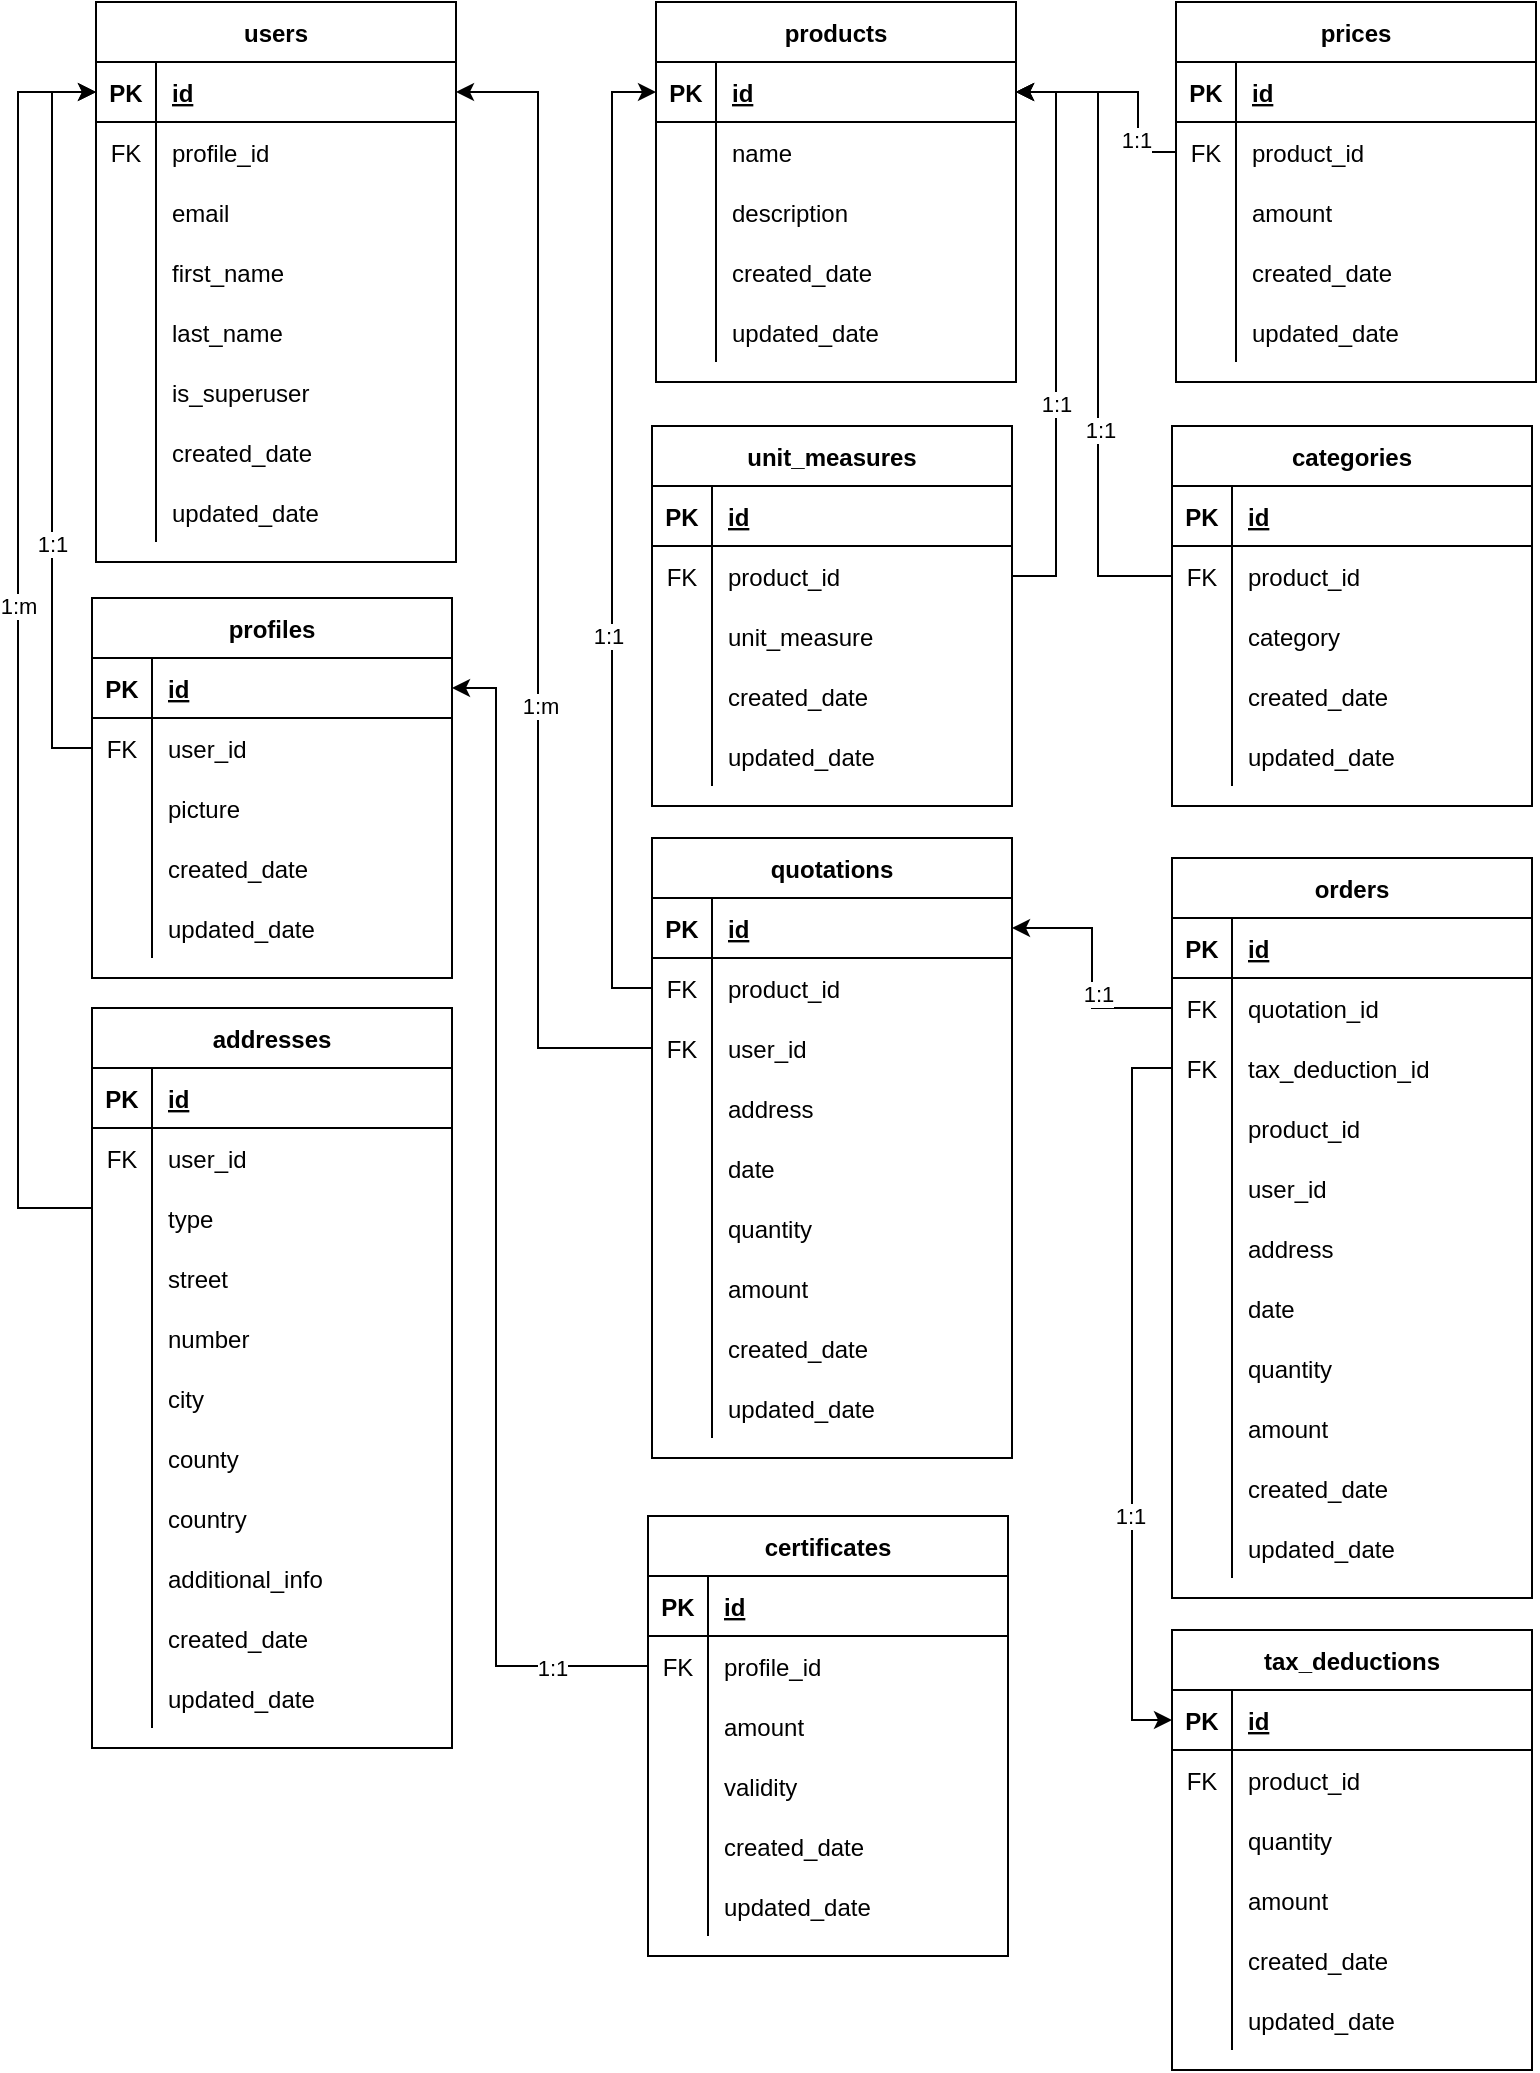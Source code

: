 <mxfile version="14.5.10" type="github">
  <diagram id="5Fqsmv3HwdNf8CyTd6Ed" name="Page-1">
    <mxGraphModel dx="1038" dy="547" grid="0" gridSize="10" guides="0" tooltips="1" connect="1" arrows="1" fold="1" page="1" pageScale="1" pageWidth="850" pageHeight="1100" math="0" shadow="0">
      <root>
        <mxCell id="0" />
        <mxCell id="1" parent="0" />
        <mxCell id="K4pc00V_5VMExsooemuj-1" value="users" style="shape=table;startSize=30;container=1;collapsible=1;childLayout=tableLayout;fixedRows=1;rowLines=0;fontStyle=1;align=center;resizeLast=1;" parent="1" vertex="1">
          <mxGeometry x="79" y="35" width="180" height="280" as="geometry" />
        </mxCell>
        <mxCell id="K4pc00V_5VMExsooemuj-2" value="" style="shape=partialRectangle;collapsible=0;dropTarget=0;pointerEvents=0;fillColor=none;top=0;left=0;bottom=1;right=0;points=[[0,0.5],[1,0.5]];portConstraint=eastwest;" parent="K4pc00V_5VMExsooemuj-1" vertex="1">
          <mxGeometry y="30" width="180" height="30" as="geometry" />
        </mxCell>
        <mxCell id="K4pc00V_5VMExsooemuj-3" value="PK" style="shape=partialRectangle;connectable=0;fillColor=none;top=0;left=0;bottom=0;right=0;fontStyle=1;overflow=hidden;" parent="K4pc00V_5VMExsooemuj-2" vertex="1">
          <mxGeometry width="30" height="30" as="geometry" />
        </mxCell>
        <mxCell id="K4pc00V_5VMExsooemuj-4" value="id" style="shape=partialRectangle;connectable=0;fillColor=none;top=0;left=0;bottom=0;right=0;align=left;spacingLeft=6;fontStyle=5;overflow=hidden;" parent="K4pc00V_5VMExsooemuj-2" vertex="1">
          <mxGeometry x="30" width="150" height="30" as="geometry" />
        </mxCell>
        <mxCell id="K4pc00V_5VMExsooemuj-5" value="" style="shape=partialRectangle;collapsible=0;dropTarget=0;pointerEvents=0;fillColor=none;top=0;left=0;bottom=0;right=0;points=[[0,0.5],[1,0.5]];portConstraint=eastwest;" parent="K4pc00V_5VMExsooemuj-1" vertex="1">
          <mxGeometry y="60" width="180" height="30" as="geometry" />
        </mxCell>
        <mxCell id="K4pc00V_5VMExsooemuj-6" value="FK" style="shape=partialRectangle;connectable=0;fillColor=none;top=0;left=0;bottom=0;right=0;editable=1;overflow=hidden;" parent="K4pc00V_5VMExsooemuj-5" vertex="1">
          <mxGeometry width="30" height="30" as="geometry" />
        </mxCell>
        <mxCell id="K4pc00V_5VMExsooemuj-7" value="profile_id" style="shape=partialRectangle;connectable=0;fillColor=none;top=0;left=0;bottom=0;right=0;align=left;spacingLeft=6;overflow=hidden;" parent="K4pc00V_5VMExsooemuj-5" vertex="1">
          <mxGeometry x="30" width="150" height="30" as="geometry" />
        </mxCell>
        <mxCell id="K4pc00V_5VMExsooemuj-8" value="" style="shape=partialRectangle;collapsible=0;dropTarget=0;pointerEvents=0;fillColor=none;top=0;left=0;bottom=0;right=0;points=[[0,0.5],[1,0.5]];portConstraint=eastwest;" parent="K4pc00V_5VMExsooemuj-1" vertex="1">
          <mxGeometry y="90" width="180" height="30" as="geometry" />
        </mxCell>
        <mxCell id="K4pc00V_5VMExsooemuj-9" value="" style="shape=partialRectangle;connectable=0;fillColor=none;top=0;left=0;bottom=0;right=0;editable=1;overflow=hidden;" parent="K4pc00V_5VMExsooemuj-8" vertex="1">
          <mxGeometry width="30" height="30" as="geometry" />
        </mxCell>
        <mxCell id="K4pc00V_5VMExsooemuj-10" value="email" style="shape=partialRectangle;connectable=0;fillColor=none;top=0;left=0;bottom=0;right=0;align=left;spacingLeft=6;overflow=hidden;" parent="K4pc00V_5VMExsooemuj-8" vertex="1">
          <mxGeometry x="30" width="150" height="30" as="geometry" />
        </mxCell>
        <mxCell id="K4pc00V_5VMExsooemuj-11" value="" style="shape=partialRectangle;collapsible=0;dropTarget=0;pointerEvents=0;fillColor=none;top=0;left=0;bottom=0;right=0;points=[[0,0.5],[1,0.5]];portConstraint=eastwest;" parent="K4pc00V_5VMExsooemuj-1" vertex="1">
          <mxGeometry y="120" width="180" height="30" as="geometry" />
        </mxCell>
        <mxCell id="K4pc00V_5VMExsooemuj-12" value="" style="shape=partialRectangle;connectable=0;fillColor=none;top=0;left=0;bottom=0;right=0;editable=1;overflow=hidden;" parent="K4pc00V_5VMExsooemuj-11" vertex="1">
          <mxGeometry width="30" height="30" as="geometry" />
        </mxCell>
        <mxCell id="K4pc00V_5VMExsooemuj-13" value="first_name" style="shape=partialRectangle;connectable=0;fillColor=none;top=0;left=0;bottom=0;right=0;align=left;spacingLeft=6;overflow=hidden;" parent="K4pc00V_5VMExsooemuj-11" vertex="1">
          <mxGeometry x="30" width="150" height="30" as="geometry" />
        </mxCell>
        <mxCell id="K4pc00V_5VMExsooemuj-14" value="" style="shape=partialRectangle;collapsible=0;dropTarget=0;pointerEvents=0;fillColor=none;top=0;left=0;bottom=0;right=0;points=[[0,0.5],[1,0.5]];portConstraint=eastwest;" parent="K4pc00V_5VMExsooemuj-1" vertex="1">
          <mxGeometry y="150" width="180" height="30" as="geometry" />
        </mxCell>
        <mxCell id="K4pc00V_5VMExsooemuj-15" value="" style="shape=partialRectangle;connectable=0;fillColor=none;top=0;left=0;bottom=0;right=0;editable=1;overflow=hidden;" parent="K4pc00V_5VMExsooemuj-14" vertex="1">
          <mxGeometry width="30" height="30" as="geometry" />
        </mxCell>
        <mxCell id="K4pc00V_5VMExsooemuj-16" value="last_name" style="shape=partialRectangle;connectable=0;fillColor=none;top=0;left=0;bottom=0;right=0;align=left;spacingLeft=6;overflow=hidden;" parent="K4pc00V_5VMExsooemuj-14" vertex="1">
          <mxGeometry x="30" width="150" height="30" as="geometry" />
        </mxCell>
        <mxCell id="K4pc00V_5VMExsooemuj-181" value="" style="shape=partialRectangle;collapsible=0;dropTarget=0;pointerEvents=0;fillColor=none;top=0;left=0;bottom=0;right=0;points=[[0,0.5],[1,0.5]];portConstraint=eastwest;" parent="K4pc00V_5VMExsooemuj-1" vertex="1">
          <mxGeometry y="180" width="180" height="30" as="geometry" />
        </mxCell>
        <mxCell id="K4pc00V_5VMExsooemuj-182" value="" style="shape=partialRectangle;connectable=0;fillColor=none;top=0;left=0;bottom=0;right=0;editable=1;overflow=hidden;" parent="K4pc00V_5VMExsooemuj-181" vertex="1">
          <mxGeometry width="30" height="30" as="geometry" />
        </mxCell>
        <mxCell id="K4pc00V_5VMExsooemuj-183" value="is_superuser" style="shape=partialRectangle;connectable=0;fillColor=none;top=0;left=0;bottom=0;right=0;align=left;spacingLeft=6;overflow=hidden;" parent="K4pc00V_5VMExsooemuj-181" vertex="1">
          <mxGeometry x="30" width="150" height="30" as="geometry" />
        </mxCell>
        <mxCell id="K4pc00V_5VMExsooemuj-17" value="" style="shape=partialRectangle;collapsible=0;dropTarget=0;pointerEvents=0;fillColor=none;top=0;left=0;bottom=0;right=0;points=[[0,0.5],[1,0.5]];portConstraint=eastwest;" parent="K4pc00V_5VMExsooemuj-1" vertex="1">
          <mxGeometry y="210" width="180" height="30" as="geometry" />
        </mxCell>
        <mxCell id="K4pc00V_5VMExsooemuj-18" value="" style="shape=partialRectangle;connectable=0;fillColor=none;top=0;left=0;bottom=0;right=0;editable=1;overflow=hidden;" parent="K4pc00V_5VMExsooemuj-17" vertex="1">
          <mxGeometry width="30" height="30" as="geometry" />
        </mxCell>
        <mxCell id="K4pc00V_5VMExsooemuj-19" value="created_date" style="shape=partialRectangle;connectable=0;fillColor=none;top=0;left=0;bottom=0;right=0;align=left;spacingLeft=6;overflow=hidden;" parent="K4pc00V_5VMExsooemuj-17" vertex="1">
          <mxGeometry x="30" width="150" height="30" as="geometry" />
        </mxCell>
        <mxCell id="K4pc00V_5VMExsooemuj-20" value="" style="shape=partialRectangle;collapsible=0;dropTarget=0;pointerEvents=0;fillColor=none;top=0;left=0;bottom=0;right=0;points=[[0,0.5],[1,0.5]];portConstraint=eastwest;" parent="K4pc00V_5VMExsooemuj-1" vertex="1">
          <mxGeometry y="240" width="180" height="30" as="geometry" />
        </mxCell>
        <mxCell id="K4pc00V_5VMExsooemuj-21" value="" style="shape=partialRectangle;connectable=0;fillColor=none;top=0;left=0;bottom=0;right=0;editable=1;overflow=hidden;" parent="K4pc00V_5VMExsooemuj-20" vertex="1">
          <mxGeometry width="30" height="30" as="geometry" />
        </mxCell>
        <mxCell id="K4pc00V_5VMExsooemuj-22" value="updated_date" style="shape=partialRectangle;connectable=0;fillColor=none;top=0;left=0;bottom=0;right=0;align=left;spacingLeft=6;overflow=hidden;" parent="K4pc00V_5VMExsooemuj-20" vertex="1">
          <mxGeometry x="30" width="150" height="30" as="geometry" />
        </mxCell>
        <mxCell id="K4pc00V_5VMExsooemuj-23" value="products" style="shape=table;startSize=30;container=1;collapsible=1;childLayout=tableLayout;fixedRows=1;rowLines=0;fontStyle=1;align=center;resizeLast=1;" parent="1" vertex="1">
          <mxGeometry x="359" y="35" width="180" height="190" as="geometry" />
        </mxCell>
        <mxCell id="K4pc00V_5VMExsooemuj-24" value="" style="shape=partialRectangle;collapsible=0;dropTarget=0;pointerEvents=0;fillColor=none;top=0;left=0;bottom=1;right=0;points=[[0,0.5],[1,0.5]];portConstraint=eastwest;" parent="K4pc00V_5VMExsooemuj-23" vertex="1">
          <mxGeometry y="30" width="180" height="30" as="geometry" />
        </mxCell>
        <mxCell id="K4pc00V_5VMExsooemuj-25" value="PK" style="shape=partialRectangle;connectable=0;fillColor=none;top=0;left=0;bottom=0;right=0;fontStyle=1;overflow=hidden;" parent="K4pc00V_5VMExsooemuj-24" vertex="1">
          <mxGeometry width="30" height="30" as="geometry" />
        </mxCell>
        <mxCell id="K4pc00V_5VMExsooemuj-26" value="id" style="shape=partialRectangle;connectable=0;fillColor=none;top=0;left=0;bottom=0;right=0;align=left;spacingLeft=6;fontStyle=5;overflow=hidden;" parent="K4pc00V_5VMExsooemuj-24" vertex="1">
          <mxGeometry x="30" width="150" height="30" as="geometry" />
        </mxCell>
        <mxCell id="K4pc00V_5VMExsooemuj-33" value="" style="shape=partialRectangle;collapsible=0;dropTarget=0;pointerEvents=0;fillColor=none;top=0;left=0;bottom=0;right=0;points=[[0,0.5],[1,0.5]];portConstraint=eastwest;" parent="K4pc00V_5VMExsooemuj-23" vertex="1">
          <mxGeometry y="60" width="180" height="30" as="geometry" />
        </mxCell>
        <mxCell id="K4pc00V_5VMExsooemuj-34" value="" style="shape=partialRectangle;connectable=0;fillColor=none;top=0;left=0;bottom=0;right=0;editable=1;overflow=hidden;" parent="K4pc00V_5VMExsooemuj-33" vertex="1">
          <mxGeometry width="30" height="30" as="geometry" />
        </mxCell>
        <mxCell id="K4pc00V_5VMExsooemuj-35" value="name" style="shape=partialRectangle;connectable=0;fillColor=none;top=0;left=0;bottom=0;right=0;align=left;spacingLeft=6;overflow=hidden;" parent="K4pc00V_5VMExsooemuj-33" vertex="1">
          <mxGeometry x="30" width="150" height="30" as="geometry" />
        </mxCell>
        <mxCell id="K4pc00V_5VMExsooemuj-36" value="" style="shape=partialRectangle;collapsible=0;dropTarget=0;pointerEvents=0;fillColor=none;top=0;left=0;bottom=0;right=0;points=[[0,0.5],[1,0.5]];portConstraint=eastwest;" parent="K4pc00V_5VMExsooemuj-23" vertex="1">
          <mxGeometry y="90" width="180" height="30" as="geometry" />
        </mxCell>
        <mxCell id="K4pc00V_5VMExsooemuj-37" value="" style="shape=partialRectangle;connectable=0;fillColor=none;top=0;left=0;bottom=0;right=0;editable=1;overflow=hidden;" parent="K4pc00V_5VMExsooemuj-36" vertex="1">
          <mxGeometry width="30" height="30" as="geometry" />
        </mxCell>
        <mxCell id="K4pc00V_5VMExsooemuj-38" value="description" style="shape=partialRectangle;connectable=0;fillColor=none;top=0;left=0;bottom=0;right=0;align=left;spacingLeft=6;overflow=hidden;" parent="K4pc00V_5VMExsooemuj-36" vertex="1">
          <mxGeometry x="30" width="150" height="30" as="geometry" />
        </mxCell>
        <mxCell id="K4pc00V_5VMExsooemuj-45" value="" style="shape=partialRectangle;collapsible=0;dropTarget=0;pointerEvents=0;fillColor=none;top=0;left=0;bottom=0;right=0;points=[[0,0.5],[1,0.5]];portConstraint=eastwest;" parent="K4pc00V_5VMExsooemuj-23" vertex="1">
          <mxGeometry y="120" width="180" height="30" as="geometry" />
        </mxCell>
        <mxCell id="K4pc00V_5VMExsooemuj-46" value="" style="shape=partialRectangle;connectable=0;fillColor=none;top=0;left=0;bottom=0;right=0;editable=1;overflow=hidden;" parent="K4pc00V_5VMExsooemuj-45" vertex="1">
          <mxGeometry width="30" height="30" as="geometry" />
        </mxCell>
        <mxCell id="K4pc00V_5VMExsooemuj-47" value="created_date" style="shape=partialRectangle;connectable=0;fillColor=none;top=0;left=0;bottom=0;right=0;align=left;spacingLeft=6;overflow=hidden;" parent="K4pc00V_5VMExsooemuj-45" vertex="1">
          <mxGeometry x="30" width="150" height="30" as="geometry" />
        </mxCell>
        <mxCell id="K4pc00V_5VMExsooemuj-48" value="" style="shape=partialRectangle;collapsible=0;dropTarget=0;pointerEvents=0;fillColor=none;top=0;left=0;bottom=0;right=0;points=[[0,0.5],[1,0.5]];portConstraint=eastwest;" parent="K4pc00V_5VMExsooemuj-23" vertex="1">
          <mxGeometry y="150" width="180" height="30" as="geometry" />
        </mxCell>
        <mxCell id="K4pc00V_5VMExsooemuj-49" value="" style="shape=partialRectangle;connectable=0;fillColor=none;top=0;left=0;bottom=0;right=0;editable=1;overflow=hidden;" parent="K4pc00V_5VMExsooemuj-48" vertex="1">
          <mxGeometry width="30" height="30" as="geometry" />
        </mxCell>
        <mxCell id="K4pc00V_5VMExsooemuj-50" value="updated_date" style="shape=partialRectangle;connectable=0;fillColor=none;top=0;left=0;bottom=0;right=0;align=left;spacingLeft=6;overflow=hidden;" parent="K4pc00V_5VMExsooemuj-48" vertex="1">
          <mxGeometry x="30" width="150" height="30" as="geometry" />
        </mxCell>
        <mxCell id="K4pc00V_5VMExsooemuj-51" value="addresses" style="shape=table;startSize=30;container=1;collapsible=1;childLayout=tableLayout;fixedRows=1;rowLines=0;fontStyle=1;align=center;resizeLast=1;" parent="1" vertex="1">
          <mxGeometry x="77" y="538" width="180" height="370" as="geometry" />
        </mxCell>
        <mxCell id="K4pc00V_5VMExsooemuj-52" value="" style="shape=partialRectangle;collapsible=0;dropTarget=0;pointerEvents=0;fillColor=none;top=0;left=0;bottom=1;right=0;points=[[0,0.5],[1,0.5]];portConstraint=eastwest;" parent="K4pc00V_5VMExsooemuj-51" vertex="1">
          <mxGeometry y="30" width="180" height="30" as="geometry" />
        </mxCell>
        <mxCell id="K4pc00V_5VMExsooemuj-53" value="PK" style="shape=partialRectangle;connectable=0;fillColor=none;top=0;left=0;bottom=0;right=0;fontStyle=1;overflow=hidden;" parent="K4pc00V_5VMExsooemuj-52" vertex="1">
          <mxGeometry width="30" height="30" as="geometry" />
        </mxCell>
        <mxCell id="K4pc00V_5VMExsooemuj-54" value="id" style="shape=partialRectangle;connectable=0;fillColor=none;top=0;left=0;bottom=0;right=0;align=left;spacingLeft=6;fontStyle=5;overflow=hidden;" parent="K4pc00V_5VMExsooemuj-52" vertex="1">
          <mxGeometry x="30" width="150" height="30" as="geometry" />
        </mxCell>
        <mxCell id="K4pc00V_5VMExsooemuj-55" value="" style="shape=partialRectangle;collapsible=0;dropTarget=0;pointerEvents=0;fillColor=none;top=0;left=0;bottom=0;right=0;points=[[0,0.5],[1,0.5]];portConstraint=eastwest;" parent="K4pc00V_5VMExsooemuj-51" vertex="1">
          <mxGeometry y="60" width="180" height="30" as="geometry" />
        </mxCell>
        <mxCell id="K4pc00V_5VMExsooemuj-56" value="FK" style="shape=partialRectangle;connectable=0;fillColor=none;top=0;left=0;bottom=0;right=0;editable=1;overflow=hidden;" parent="K4pc00V_5VMExsooemuj-55" vertex="1">
          <mxGeometry width="30" height="30" as="geometry" />
        </mxCell>
        <mxCell id="K4pc00V_5VMExsooemuj-57" value="user_id" style="shape=partialRectangle;connectable=0;fillColor=none;top=0;left=0;bottom=0;right=0;align=left;spacingLeft=6;overflow=hidden;" parent="K4pc00V_5VMExsooemuj-55" vertex="1">
          <mxGeometry x="30" width="150" height="30" as="geometry" />
        </mxCell>
        <mxCell id="K4pc00V_5VMExsooemuj-58" value="" style="shape=partialRectangle;collapsible=0;dropTarget=0;pointerEvents=0;fillColor=none;top=0;left=0;bottom=0;right=0;points=[[0,0.5],[1,0.5]];portConstraint=eastwest;" parent="K4pc00V_5VMExsooemuj-51" vertex="1">
          <mxGeometry y="90" width="180" height="30" as="geometry" />
        </mxCell>
        <mxCell id="K4pc00V_5VMExsooemuj-59" value="" style="shape=partialRectangle;connectable=0;fillColor=none;top=0;left=0;bottom=0;right=0;editable=1;overflow=hidden;" parent="K4pc00V_5VMExsooemuj-58" vertex="1">
          <mxGeometry width="30" height="30" as="geometry" />
        </mxCell>
        <mxCell id="K4pc00V_5VMExsooemuj-60" value="type" style="shape=partialRectangle;connectable=0;fillColor=none;top=0;left=0;bottom=0;right=0;align=left;spacingLeft=6;overflow=hidden;" parent="K4pc00V_5VMExsooemuj-58" vertex="1">
          <mxGeometry x="30" width="150" height="30" as="geometry" />
        </mxCell>
        <mxCell id="K4pc00V_5VMExsooemuj-61" value="" style="shape=partialRectangle;collapsible=0;dropTarget=0;pointerEvents=0;fillColor=none;top=0;left=0;bottom=0;right=0;points=[[0,0.5],[1,0.5]];portConstraint=eastwest;" parent="K4pc00V_5VMExsooemuj-51" vertex="1">
          <mxGeometry y="120" width="180" height="30" as="geometry" />
        </mxCell>
        <mxCell id="K4pc00V_5VMExsooemuj-62" value="" style="shape=partialRectangle;connectable=0;fillColor=none;top=0;left=0;bottom=0;right=0;editable=1;overflow=hidden;" parent="K4pc00V_5VMExsooemuj-61" vertex="1">
          <mxGeometry width="30" height="30" as="geometry" />
        </mxCell>
        <mxCell id="K4pc00V_5VMExsooemuj-63" value="street" style="shape=partialRectangle;connectable=0;fillColor=none;top=0;left=0;bottom=0;right=0;align=left;spacingLeft=6;overflow=hidden;" parent="K4pc00V_5VMExsooemuj-61" vertex="1">
          <mxGeometry x="30" width="150" height="30" as="geometry" />
        </mxCell>
        <mxCell id="K4pc00V_5VMExsooemuj-64" value="" style="shape=partialRectangle;collapsible=0;dropTarget=0;pointerEvents=0;fillColor=none;top=0;left=0;bottom=0;right=0;points=[[0,0.5],[1,0.5]];portConstraint=eastwest;" parent="K4pc00V_5VMExsooemuj-51" vertex="1">
          <mxGeometry y="150" width="180" height="30" as="geometry" />
        </mxCell>
        <mxCell id="K4pc00V_5VMExsooemuj-65" value="" style="shape=partialRectangle;connectable=0;fillColor=none;top=0;left=0;bottom=0;right=0;editable=1;overflow=hidden;" parent="K4pc00V_5VMExsooemuj-64" vertex="1">
          <mxGeometry width="30" height="30" as="geometry" />
        </mxCell>
        <mxCell id="K4pc00V_5VMExsooemuj-66" value="number" style="shape=partialRectangle;connectable=0;fillColor=none;top=0;left=0;bottom=0;right=0;align=left;spacingLeft=6;overflow=hidden;" parent="K4pc00V_5VMExsooemuj-64" vertex="1">
          <mxGeometry x="30" width="150" height="30" as="geometry" />
        </mxCell>
        <mxCell id="K4pc00V_5VMExsooemuj-67" value="" style="shape=partialRectangle;collapsible=0;dropTarget=0;pointerEvents=0;fillColor=none;top=0;left=0;bottom=0;right=0;points=[[0,0.5],[1,0.5]];portConstraint=eastwest;" parent="K4pc00V_5VMExsooemuj-51" vertex="1">
          <mxGeometry y="180" width="180" height="30" as="geometry" />
        </mxCell>
        <mxCell id="K4pc00V_5VMExsooemuj-68" value="" style="shape=partialRectangle;connectable=0;fillColor=none;top=0;left=0;bottom=0;right=0;editable=1;overflow=hidden;" parent="K4pc00V_5VMExsooemuj-67" vertex="1">
          <mxGeometry width="30" height="30" as="geometry" />
        </mxCell>
        <mxCell id="K4pc00V_5VMExsooemuj-69" value="city" style="shape=partialRectangle;connectable=0;fillColor=none;top=0;left=0;bottom=0;right=0;align=left;spacingLeft=6;overflow=hidden;" parent="K4pc00V_5VMExsooemuj-67" vertex="1">
          <mxGeometry x="30" width="150" height="30" as="geometry" />
        </mxCell>
        <mxCell id="K4pc00V_5VMExsooemuj-70" value="" style="shape=partialRectangle;collapsible=0;dropTarget=0;pointerEvents=0;fillColor=none;top=0;left=0;bottom=0;right=0;points=[[0,0.5],[1,0.5]];portConstraint=eastwest;" parent="K4pc00V_5VMExsooemuj-51" vertex="1">
          <mxGeometry y="210" width="180" height="30" as="geometry" />
        </mxCell>
        <mxCell id="K4pc00V_5VMExsooemuj-71" value="" style="shape=partialRectangle;connectable=0;fillColor=none;top=0;left=0;bottom=0;right=0;editable=1;overflow=hidden;" parent="K4pc00V_5VMExsooemuj-70" vertex="1">
          <mxGeometry width="30" height="30" as="geometry" />
        </mxCell>
        <mxCell id="K4pc00V_5VMExsooemuj-72" value="county" style="shape=partialRectangle;connectable=0;fillColor=none;top=0;left=0;bottom=0;right=0;align=left;spacingLeft=6;overflow=hidden;" parent="K4pc00V_5VMExsooemuj-70" vertex="1">
          <mxGeometry x="30" width="150" height="30" as="geometry" />
        </mxCell>
        <mxCell id="K4pc00V_5VMExsooemuj-73" value="" style="shape=partialRectangle;collapsible=0;dropTarget=0;pointerEvents=0;fillColor=none;top=0;left=0;bottom=0;right=0;points=[[0,0.5],[1,0.5]];portConstraint=eastwest;" parent="K4pc00V_5VMExsooemuj-51" vertex="1">
          <mxGeometry y="240" width="180" height="30" as="geometry" />
        </mxCell>
        <mxCell id="K4pc00V_5VMExsooemuj-74" value="" style="shape=partialRectangle;connectable=0;fillColor=none;top=0;left=0;bottom=0;right=0;editable=1;overflow=hidden;" parent="K4pc00V_5VMExsooemuj-73" vertex="1">
          <mxGeometry width="30" height="30" as="geometry" />
        </mxCell>
        <mxCell id="K4pc00V_5VMExsooemuj-75" value="country" style="shape=partialRectangle;connectable=0;fillColor=none;top=0;left=0;bottom=0;right=0;align=left;spacingLeft=6;overflow=hidden;" parent="K4pc00V_5VMExsooemuj-73" vertex="1">
          <mxGeometry x="30" width="150" height="30" as="geometry" />
        </mxCell>
        <mxCell id="K4pc00V_5VMExsooemuj-76" value="" style="shape=partialRectangle;collapsible=0;dropTarget=0;pointerEvents=0;fillColor=none;top=0;left=0;bottom=0;right=0;points=[[0,0.5],[1,0.5]];portConstraint=eastwest;" parent="K4pc00V_5VMExsooemuj-51" vertex="1">
          <mxGeometry y="270" width="180" height="30" as="geometry" />
        </mxCell>
        <mxCell id="K4pc00V_5VMExsooemuj-77" value="" style="shape=partialRectangle;connectable=0;fillColor=none;top=0;left=0;bottom=0;right=0;editable=1;overflow=hidden;" parent="K4pc00V_5VMExsooemuj-76" vertex="1">
          <mxGeometry width="30" height="30" as="geometry" />
        </mxCell>
        <mxCell id="K4pc00V_5VMExsooemuj-78" value="additional_info" style="shape=partialRectangle;connectable=0;fillColor=none;top=0;left=0;bottom=0;right=0;align=left;spacingLeft=6;overflow=hidden;" parent="K4pc00V_5VMExsooemuj-76" vertex="1">
          <mxGeometry x="30" width="150" height="30" as="geometry" />
        </mxCell>
        <mxCell id="K4pc00V_5VMExsooemuj-79" value="" style="shape=partialRectangle;collapsible=0;dropTarget=0;pointerEvents=0;fillColor=none;top=0;left=0;bottom=0;right=0;points=[[0,0.5],[1,0.5]];portConstraint=eastwest;" parent="K4pc00V_5VMExsooemuj-51" vertex="1">
          <mxGeometry y="300" width="180" height="30" as="geometry" />
        </mxCell>
        <mxCell id="K4pc00V_5VMExsooemuj-80" value="" style="shape=partialRectangle;connectable=0;fillColor=none;top=0;left=0;bottom=0;right=0;editable=1;overflow=hidden;" parent="K4pc00V_5VMExsooemuj-79" vertex="1">
          <mxGeometry width="30" height="30" as="geometry" />
        </mxCell>
        <mxCell id="K4pc00V_5VMExsooemuj-81" value="created_date" style="shape=partialRectangle;connectable=0;fillColor=none;top=0;left=0;bottom=0;right=0;align=left;spacingLeft=6;overflow=hidden;" parent="K4pc00V_5VMExsooemuj-79" vertex="1">
          <mxGeometry x="30" width="150" height="30" as="geometry" />
        </mxCell>
        <mxCell id="K4pc00V_5VMExsooemuj-82" value="" style="shape=partialRectangle;collapsible=0;dropTarget=0;pointerEvents=0;fillColor=none;top=0;left=0;bottom=0;right=0;points=[[0,0.5],[1,0.5]];portConstraint=eastwest;" parent="K4pc00V_5VMExsooemuj-51" vertex="1">
          <mxGeometry y="330" width="180" height="30" as="geometry" />
        </mxCell>
        <mxCell id="K4pc00V_5VMExsooemuj-83" value="" style="shape=partialRectangle;connectable=0;fillColor=none;top=0;left=0;bottom=0;right=0;editable=1;overflow=hidden;" parent="K4pc00V_5VMExsooemuj-82" vertex="1">
          <mxGeometry width="30" height="30" as="geometry" />
        </mxCell>
        <mxCell id="K4pc00V_5VMExsooemuj-84" value="updated_date" style="shape=partialRectangle;connectable=0;fillColor=none;top=0;left=0;bottom=0;right=0;align=left;spacingLeft=6;overflow=hidden;" parent="K4pc00V_5VMExsooemuj-82" vertex="1">
          <mxGeometry x="30" width="150" height="30" as="geometry" />
        </mxCell>
        <mxCell id="K4pc00V_5VMExsooemuj-85" value="prices" style="shape=table;startSize=30;container=1;collapsible=1;childLayout=tableLayout;fixedRows=1;rowLines=0;fontStyle=1;align=center;resizeLast=1;" parent="1" vertex="1">
          <mxGeometry x="619" y="35" width="180" height="190" as="geometry" />
        </mxCell>
        <mxCell id="K4pc00V_5VMExsooemuj-86" value="" style="shape=partialRectangle;collapsible=0;dropTarget=0;pointerEvents=0;fillColor=none;top=0;left=0;bottom=1;right=0;points=[[0,0.5],[1,0.5]];portConstraint=eastwest;" parent="K4pc00V_5VMExsooemuj-85" vertex="1">
          <mxGeometry y="30" width="180" height="30" as="geometry" />
        </mxCell>
        <mxCell id="K4pc00V_5VMExsooemuj-87" value="PK" style="shape=partialRectangle;connectable=0;fillColor=none;top=0;left=0;bottom=0;right=0;fontStyle=1;overflow=hidden;" parent="K4pc00V_5VMExsooemuj-86" vertex="1">
          <mxGeometry width="30" height="30" as="geometry" />
        </mxCell>
        <mxCell id="K4pc00V_5VMExsooemuj-88" value="id" style="shape=partialRectangle;connectable=0;fillColor=none;top=0;left=0;bottom=0;right=0;align=left;spacingLeft=6;fontStyle=5;overflow=hidden;" parent="K4pc00V_5VMExsooemuj-86" vertex="1">
          <mxGeometry x="30" width="150" height="30" as="geometry" />
        </mxCell>
        <mxCell id="K4pc00V_5VMExsooemuj-89" value="" style="shape=partialRectangle;collapsible=0;dropTarget=0;pointerEvents=0;fillColor=none;top=0;left=0;bottom=0;right=0;points=[[0,0.5],[1,0.5]];portConstraint=eastwest;" parent="K4pc00V_5VMExsooemuj-85" vertex="1">
          <mxGeometry y="60" width="180" height="30" as="geometry" />
        </mxCell>
        <mxCell id="K4pc00V_5VMExsooemuj-90" value="FK" style="shape=partialRectangle;connectable=0;fillColor=none;top=0;left=0;bottom=0;right=0;editable=1;overflow=hidden;" parent="K4pc00V_5VMExsooemuj-89" vertex="1">
          <mxGeometry width="30" height="30" as="geometry" />
        </mxCell>
        <mxCell id="K4pc00V_5VMExsooemuj-91" value="product_id" style="shape=partialRectangle;connectable=0;fillColor=none;top=0;left=0;bottom=0;right=0;align=left;spacingLeft=6;overflow=hidden;" parent="K4pc00V_5VMExsooemuj-89" vertex="1">
          <mxGeometry x="30" width="150" height="30" as="geometry" />
        </mxCell>
        <mxCell id="K4pc00V_5VMExsooemuj-92" value="" style="shape=partialRectangle;collapsible=0;dropTarget=0;pointerEvents=0;fillColor=none;top=0;left=0;bottom=0;right=0;points=[[0,0.5],[1,0.5]];portConstraint=eastwest;" parent="K4pc00V_5VMExsooemuj-85" vertex="1">
          <mxGeometry y="90" width="180" height="30" as="geometry" />
        </mxCell>
        <mxCell id="K4pc00V_5VMExsooemuj-93" value="" style="shape=partialRectangle;connectable=0;fillColor=none;top=0;left=0;bottom=0;right=0;editable=1;overflow=hidden;" parent="K4pc00V_5VMExsooemuj-92" vertex="1">
          <mxGeometry width="30" height="30" as="geometry" />
        </mxCell>
        <mxCell id="K4pc00V_5VMExsooemuj-94" value="amount" style="shape=partialRectangle;connectable=0;fillColor=none;top=0;left=0;bottom=0;right=0;align=left;spacingLeft=6;overflow=hidden;" parent="K4pc00V_5VMExsooemuj-92" vertex="1">
          <mxGeometry x="30" width="150" height="30" as="geometry" />
        </mxCell>
        <mxCell id="K4pc00V_5VMExsooemuj-95" value="" style="shape=partialRectangle;collapsible=0;dropTarget=0;pointerEvents=0;fillColor=none;top=0;left=0;bottom=0;right=0;points=[[0,0.5],[1,0.5]];portConstraint=eastwest;" parent="K4pc00V_5VMExsooemuj-85" vertex="1">
          <mxGeometry y="120" width="180" height="30" as="geometry" />
        </mxCell>
        <mxCell id="K4pc00V_5VMExsooemuj-96" value="" style="shape=partialRectangle;connectable=0;fillColor=none;top=0;left=0;bottom=0;right=0;editable=1;overflow=hidden;" parent="K4pc00V_5VMExsooemuj-95" vertex="1">
          <mxGeometry width="30" height="30" as="geometry" />
        </mxCell>
        <mxCell id="K4pc00V_5VMExsooemuj-97" value="created_date" style="shape=partialRectangle;connectable=0;fillColor=none;top=0;left=0;bottom=0;right=0;align=left;spacingLeft=6;overflow=hidden;" parent="K4pc00V_5VMExsooemuj-95" vertex="1">
          <mxGeometry x="30" width="150" height="30" as="geometry" />
        </mxCell>
        <mxCell id="K4pc00V_5VMExsooemuj-278" value="" style="shape=partialRectangle;collapsible=0;dropTarget=0;pointerEvents=0;fillColor=none;top=0;left=0;bottom=0;right=0;points=[[0,0.5],[1,0.5]];portConstraint=eastwest;" parent="K4pc00V_5VMExsooemuj-85" vertex="1">
          <mxGeometry y="150" width="180" height="30" as="geometry" />
        </mxCell>
        <mxCell id="K4pc00V_5VMExsooemuj-279" value="" style="shape=partialRectangle;connectable=0;fillColor=none;top=0;left=0;bottom=0;right=0;editable=1;overflow=hidden;" parent="K4pc00V_5VMExsooemuj-278" vertex="1">
          <mxGeometry width="30" height="30" as="geometry" />
        </mxCell>
        <mxCell id="K4pc00V_5VMExsooemuj-280" value="updated_date" style="shape=partialRectangle;connectable=0;fillColor=none;top=0;left=0;bottom=0;right=0;align=left;spacingLeft=6;overflow=hidden;" parent="K4pc00V_5VMExsooemuj-278" vertex="1">
          <mxGeometry x="30" width="150" height="30" as="geometry" />
        </mxCell>
        <mxCell id="K4pc00V_5VMExsooemuj-120" value="categories" style="shape=table;startSize=30;container=1;collapsible=1;childLayout=tableLayout;fixedRows=1;rowLines=0;fontStyle=1;align=center;resizeLast=1;" parent="1" vertex="1">
          <mxGeometry x="617" y="247" width="180" height="190" as="geometry" />
        </mxCell>
        <mxCell id="K4pc00V_5VMExsooemuj-121" value="" style="shape=partialRectangle;collapsible=0;dropTarget=0;pointerEvents=0;fillColor=none;top=0;left=0;bottom=1;right=0;points=[[0,0.5],[1,0.5]];portConstraint=eastwest;" parent="K4pc00V_5VMExsooemuj-120" vertex="1">
          <mxGeometry y="30" width="180" height="30" as="geometry" />
        </mxCell>
        <mxCell id="K4pc00V_5VMExsooemuj-122" value="PK" style="shape=partialRectangle;connectable=0;fillColor=none;top=0;left=0;bottom=0;right=0;fontStyle=1;overflow=hidden;" parent="K4pc00V_5VMExsooemuj-121" vertex="1">
          <mxGeometry width="30" height="30" as="geometry" />
        </mxCell>
        <mxCell id="K4pc00V_5VMExsooemuj-123" value="id" style="shape=partialRectangle;connectable=0;fillColor=none;top=0;left=0;bottom=0;right=0;align=left;spacingLeft=6;fontStyle=5;overflow=hidden;" parent="K4pc00V_5VMExsooemuj-121" vertex="1">
          <mxGeometry x="30" width="150" height="30" as="geometry" />
        </mxCell>
        <mxCell id="K4pc00V_5VMExsooemuj-187" value="" style="shape=partialRectangle;collapsible=0;dropTarget=0;pointerEvents=0;fillColor=none;top=0;left=0;bottom=0;right=0;points=[[0,0.5],[1,0.5]];portConstraint=eastwest;" parent="K4pc00V_5VMExsooemuj-120" vertex="1">
          <mxGeometry y="60" width="180" height="30" as="geometry" />
        </mxCell>
        <mxCell id="K4pc00V_5VMExsooemuj-188" value="FK" style="shape=partialRectangle;connectable=0;fillColor=none;top=0;left=0;bottom=0;right=0;editable=1;overflow=hidden;" parent="K4pc00V_5VMExsooemuj-187" vertex="1">
          <mxGeometry width="30" height="30" as="geometry" />
        </mxCell>
        <mxCell id="K4pc00V_5VMExsooemuj-189" value="product_id" style="shape=partialRectangle;connectable=0;fillColor=none;top=0;left=0;bottom=0;right=0;align=left;spacingLeft=6;overflow=hidden;" parent="K4pc00V_5VMExsooemuj-187" vertex="1">
          <mxGeometry x="30" width="150" height="30" as="geometry" />
        </mxCell>
        <mxCell id="K4pc00V_5VMExsooemuj-124" value="" style="shape=partialRectangle;collapsible=0;dropTarget=0;pointerEvents=0;fillColor=none;top=0;left=0;bottom=0;right=0;points=[[0,0.5],[1,0.5]];portConstraint=eastwest;" parent="K4pc00V_5VMExsooemuj-120" vertex="1">
          <mxGeometry y="90" width="180" height="30" as="geometry" />
        </mxCell>
        <mxCell id="K4pc00V_5VMExsooemuj-125" value="" style="shape=partialRectangle;connectable=0;fillColor=none;top=0;left=0;bottom=0;right=0;editable=1;overflow=hidden;" parent="K4pc00V_5VMExsooemuj-124" vertex="1">
          <mxGeometry width="30" height="30" as="geometry" />
        </mxCell>
        <mxCell id="K4pc00V_5VMExsooemuj-126" value="category" style="shape=partialRectangle;connectable=0;fillColor=none;top=0;left=0;bottom=0;right=0;align=left;spacingLeft=6;overflow=hidden;" parent="K4pc00V_5VMExsooemuj-124" vertex="1">
          <mxGeometry x="30" width="150" height="30" as="geometry" />
        </mxCell>
        <mxCell id="K4pc00V_5VMExsooemuj-127" value="" style="shape=partialRectangle;collapsible=0;dropTarget=0;pointerEvents=0;fillColor=none;top=0;left=0;bottom=0;right=0;points=[[0,0.5],[1,0.5]];portConstraint=eastwest;" parent="K4pc00V_5VMExsooemuj-120" vertex="1">
          <mxGeometry y="120" width="180" height="30" as="geometry" />
        </mxCell>
        <mxCell id="K4pc00V_5VMExsooemuj-128" value="" style="shape=partialRectangle;connectable=0;fillColor=none;top=0;left=0;bottom=0;right=0;editable=1;overflow=hidden;" parent="K4pc00V_5VMExsooemuj-127" vertex="1">
          <mxGeometry width="30" height="30" as="geometry" />
        </mxCell>
        <mxCell id="K4pc00V_5VMExsooemuj-129" value="created_date" style="shape=partialRectangle;connectable=0;fillColor=none;top=0;left=0;bottom=0;right=0;align=left;spacingLeft=6;overflow=hidden;" parent="K4pc00V_5VMExsooemuj-127" vertex="1">
          <mxGeometry x="30" width="150" height="30" as="geometry" />
        </mxCell>
        <mxCell id="K4pc00V_5VMExsooemuj-130" value="" style="shape=partialRectangle;collapsible=0;dropTarget=0;pointerEvents=0;fillColor=none;top=0;left=0;bottom=0;right=0;points=[[0,0.5],[1,0.5]];portConstraint=eastwest;" parent="K4pc00V_5VMExsooemuj-120" vertex="1">
          <mxGeometry y="150" width="180" height="30" as="geometry" />
        </mxCell>
        <mxCell id="K4pc00V_5VMExsooemuj-131" value="" style="shape=partialRectangle;connectable=0;fillColor=none;top=0;left=0;bottom=0;right=0;editable=1;overflow=hidden;" parent="K4pc00V_5VMExsooemuj-130" vertex="1">
          <mxGeometry width="30" height="30" as="geometry" />
        </mxCell>
        <mxCell id="K4pc00V_5VMExsooemuj-132" value="updated_date" style="shape=partialRectangle;connectable=0;fillColor=none;top=0;left=0;bottom=0;right=0;align=left;spacingLeft=6;overflow=hidden;" parent="K4pc00V_5VMExsooemuj-130" vertex="1">
          <mxGeometry x="30" width="150" height="30" as="geometry" />
        </mxCell>
        <mxCell id="K4pc00V_5VMExsooemuj-177" style="edgeStyle=orthogonalEdgeStyle;rounded=0;orthogonalLoop=1;jettySize=auto;html=1;exitX=0;exitY=0.5;exitDx=0;exitDy=0;entryX=0;entryY=0.5;entryDx=0;entryDy=0;" parent="1" source="K4pc00V_5VMExsooemuj-55" target="K4pc00V_5VMExsooemuj-2" edge="1">
          <mxGeometry relative="1" as="geometry">
            <Array as="points">
              <mxPoint x="77" y="638" />
              <mxPoint x="40" y="638" />
              <mxPoint x="40" y="80" />
            </Array>
          </mxGeometry>
        </mxCell>
        <mxCell id="K4pc00V_5VMExsooemuj-178" value="1:m" style="edgeLabel;html=1;align=center;verticalAlign=middle;resizable=0;points=[];" parent="K4pc00V_5VMExsooemuj-177" vertex="1" connectable="0">
          <mxGeometry x="0.103" relative="1" as="geometry">
            <mxPoint as="offset" />
          </mxGeometry>
        </mxCell>
        <mxCell id="K4pc00V_5VMExsooemuj-179" style="edgeStyle=orthogonalEdgeStyle;rounded=0;orthogonalLoop=1;jettySize=auto;html=1;entryX=1;entryY=0.5;entryDx=0;entryDy=0;exitX=0;exitY=0.5;exitDx=0;exitDy=0;" parent="1" source="sYUQR7ImuILkt-f9V77s-5" target="K4pc00V_5VMExsooemuj-2" edge="1">
          <mxGeometry relative="1" as="geometry">
            <Array as="points">
              <mxPoint x="300" y="558" />
              <mxPoint x="300" y="80" />
            </Array>
            <mxPoint x="300" y="680" as="sourcePoint" />
          </mxGeometry>
        </mxCell>
        <mxCell id="K4pc00V_5VMExsooemuj-180" value="1:m" style="edgeLabel;html=1;align=center;verticalAlign=middle;resizable=0;points=[];" parent="K4pc00V_5VMExsooemuj-179" vertex="1" connectable="0">
          <mxGeometry x="-0.208" y="-1" relative="1" as="geometry">
            <mxPoint as="offset" />
          </mxGeometry>
        </mxCell>
        <mxCell id="K4pc00V_5VMExsooemuj-190" style="edgeStyle=orthogonalEdgeStyle;rounded=0;orthogonalLoop=1;jettySize=auto;html=1;exitX=0;exitY=0.5;exitDx=0;exitDy=0;entryX=1;entryY=0.5;entryDx=0;entryDy=0;" parent="1" source="K4pc00V_5VMExsooemuj-187" target="K4pc00V_5VMExsooemuj-24" edge="1">
          <mxGeometry relative="1" as="geometry">
            <Array as="points">
              <mxPoint x="580" y="322" />
              <mxPoint x="580" y="80" />
            </Array>
          </mxGeometry>
        </mxCell>
        <mxCell id="K4pc00V_5VMExsooemuj-191" value="1:1" style="edgeLabel;html=1;align=center;verticalAlign=middle;resizable=0;points=[];" parent="K4pc00V_5VMExsooemuj-190" vertex="1" connectable="0">
          <mxGeometry x="-0.312" y="-1" relative="1" as="geometry">
            <mxPoint as="offset" />
          </mxGeometry>
        </mxCell>
        <mxCell id="K4pc00V_5VMExsooemuj-192" value="profiles" style="shape=table;startSize=30;container=1;collapsible=1;childLayout=tableLayout;fixedRows=1;rowLines=0;fontStyle=1;align=center;resizeLast=1;" parent="1" vertex="1">
          <mxGeometry x="77" y="333" width="180" height="190" as="geometry" />
        </mxCell>
        <mxCell id="K4pc00V_5VMExsooemuj-193" value="" style="shape=partialRectangle;collapsible=0;dropTarget=0;pointerEvents=0;fillColor=none;top=0;left=0;bottom=1;right=0;points=[[0,0.5],[1,0.5]];portConstraint=eastwest;" parent="K4pc00V_5VMExsooemuj-192" vertex="1">
          <mxGeometry y="30" width="180" height="30" as="geometry" />
        </mxCell>
        <mxCell id="K4pc00V_5VMExsooemuj-194" value="PK" style="shape=partialRectangle;connectable=0;fillColor=none;top=0;left=0;bottom=0;right=0;fontStyle=1;overflow=hidden;" parent="K4pc00V_5VMExsooemuj-193" vertex="1">
          <mxGeometry width="30" height="30" as="geometry" />
        </mxCell>
        <mxCell id="K4pc00V_5VMExsooemuj-195" value="id" style="shape=partialRectangle;connectable=0;fillColor=none;top=0;left=0;bottom=0;right=0;align=left;spacingLeft=6;fontStyle=5;overflow=hidden;" parent="K4pc00V_5VMExsooemuj-193" vertex="1">
          <mxGeometry x="30" width="150" height="30" as="geometry" />
        </mxCell>
        <mxCell id="K4pc00V_5VMExsooemuj-196" value="" style="shape=partialRectangle;collapsible=0;dropTarget=0;pointerEvents=0;fillColor=none;top=0;left=0;bottom=0;right=0;points=[[0,0.5],[1,0.5]];portConstraint=eastwest;" parent="K4pc00V_5VMExsooemuj-192" vertex="1">
          <mxGeometry y="60" width="180" height="30" as="geometry" />
        </mxCell>
        <mxCell id="K4pc00V_5VMExsooemuj-197" value="FK" style="shape=partialRectangle;connectable=0;fillColor=none;top=0;left=0;bottom=0;right=0;editable=1;overflow=hidden;" parent="K4pc00V_5VMExsooemuj-196" vertex="1">
          <mxGeometry width="30" height="30" as="geometry" />
        </mxCell>
        <mxCell id="K4pc00V_5VMExsooemuj-198" value="user_id" style="shape=partialRectangle;connectable=0;fillColor=none;top=0;left=0;bottom=0;right=0;align=left;spacingLeft=6;overflow=hidden;" parent="K4pc00V_5VMExsooemuj-196" vertex="1">
          <mxGeometry x="30" width="150" height="30" as="geometry" />
        </mxCell>
        <mxCell id="K4pc00V_5VMExsooemuj-205" value="" style="shape=partialRectangle;collapsible=0;dropTarget=0;pointerEvents=0;fillColor=none;top=0;left=0;bottom=0;right=0;points=[[0,0.5],[1,0.5]];portConstraint=eastwest;" parent="K4pc00V_5VMExsooemuj-192" vertex="1">
          <mxGeometry y="90" width="180" height="30" as="geometry" />
        </mxCell>
        <mxCell id="K4pc00V_5VMExsooemuj-206" value="" style="shape=partialRectangle;connectable=0;fillColor=none;top=0;left=0;bottom=0;right=0;editable=1;overflow=hidden;" parent="K4pc00V_5VMExsooemuj-205" vertex="1">
          <mxGeometry width="30" height="30" as="geometry" />
        </mxCell>
        <mxCell id="K4pc00V_5VMExsooemuj-207" value="picture" style="shape=partialRectangle;connectable=0;fillColor=none;top=0;left=0;bottom=0;right=0;align=left;spacingLeft=6;overflow=hidden;" parent="K4pc00V_5VMExsooemuj-205" vertex="1">
          <mxGeometry x="30" width="150" height="30" as="geometry" />
        </mxCell>
        <mxCell id="K4pc00V_5VMExsooemuj-208" value="" style="shape=partialRectangle;collapsible=0;dropTarget=0;pointerEvents=0;fillColor=none;top=0;left=0;bottom=0;right=0;points=[[0,0.5],[1,0.5]];portConstraint=eastwest;" parent="K4pc00V_5VMExsooemuj-192" vertex="1">
          <mxGeometry y="120" width="180" height="30" as="geometry" />
        </mxCell>
        <mxCell id="K4pc00V_5VMExsooemuj-209" value="" style="shape=partialRectangle;connectable=0;fillColor=none;top=0;left=0;bottom=0;right=0;editable=1;overflow=hidden;" parent="K4pc00V_5VMExsooemuj-208" vertex="1">
          <mxGeometry width="30" height="30" as="geometry" />
        </mxCell>
        <mxCell id="K4pc00V_5VMExsooemuj-210" value="created_date" style="shape=partialRectangle;connectable=0;fillColor=none;top=0;left=0;bottom=0;right=0;align=left;spacingLeft=6;overflow=hidden;" parent="K4pc00V_5VMExsooemuj-208" vertex="1">
          <mxGeometry x="30" width="150" height="30" as="geometry" />
        </mxCell>
        <mxCell id="K4pc00V_5VMExsooemuj-211" value="" style="shape=partialRectangle;collapsible=0;dropTarget=0;pointerEvents=0;fillColor=none;top=0;left=0;bottom=0;right=0;points=[[0,0.5],[1,0.5]];portConstraint=eastwest;" parent="K4pc00V_5VMExsooemuj-192" vertex="1">
          <mxGeometry y="150" width="180" height="30" as="geometry" />
        </mxCell>
        <mxCell id="K4pc00V_5VMExsooemuj-212" value="" style="shape=partialRectangle;connectable=0;fillColor=none;top=0;left=0;bottom=0;right=0;editable=1;overflow=hidden;" parent="K4pc00V_5VMExsooemuj-211" vertex="1">
          <mxGeometry width="30" height="30" as="geometry" />
        </mxCell>
        <mxCell id="K4pc00V_5VMExsooemuj-213" value="updated_date" style="shape=partialRectangle;connectable=0;fillColor=none;top=0;left=0;bottom=0;right=0;align=left;spacingLeft=6;overflow=hidden;" parent="K4pc00V_5VMExsooemuj-211" vertex="1">
          <mxGeometry x="30" width="150" height="30" as="geometry" />
        </mxCell>
        <mxCell id="K4pc00V_5VMExsooemuj-214" style="edgeStyle=orthogonalEdgeStyle;rounded=0;orthogonalLoop=1;jettySize=auto;html=1;exitX=0;exitY=0.5;exitDx=0;exitDy=0;entryX=0;entryY=0.5;entryDx=0;entryDy=0;" parent="1" source="K4pc00V_5VMExsooemuj-196" target="K4pc00V_5VMExsooemuj-2" edge="1">
          <mxGeometry relative="1" as="geometry" />
        </mxCell>
        <mxCell id="K4pc00V_5VMExsooemuj-215" value="1:1" style="edgeLabel;html=1;align=center;verticalAlign=middle;resizable=0;points=[];" parent="K4pc00V_5VMExsooemuj-214" vertex="1" connectable="0">
          <mxGeometry x="-0.339" relative="1" as="geometry">
            <mxPoint as="offset" />
          </mxGeometry>
        </mxCell>
        <mxCell id="K4pc00V_5VMExsooemuj-217" style="edgeStyle=orthogonalEdgeStyle;rounded=0;orthogonalLoop=1;jettySize=auto;html=1;entryX=0;entryY=0.5;entryDx=0;entryDy=0;exitX=0;exitY=0.5;exitDx=0;exitDy=0;" parent="1" source="sYUQR7ImuILkt-f9V77s-8" target="K4pc00V_5VMExsooemuj-24" edge="1">
          <mxGeometry relative="1" as="geometry">
            <mxPoint x="340" y="620" as="sourcePoint" />
          </mxGeometry>
        </mxCell>
        <mxCell id="K4pc00V_5VMExsooemuj-218" value="&lt;div&gt;1:1&lt;/div&gt;" style="edgeLabel;html=1;align=center;verticalAlign=middle;resizable=0;points=[];" parent="K4pc00V_5VMExsooemuj-217" vertex="1" connectable="0">
          <mxGeometry x="-0.2" y="2" relative="1" as="geometry">
            <mxPoint as="offset" />
          </mxGeometry>
        </mxCell>
        <mxCell id="K4pc00V_5VMExsooemuj-258" style="edgeStyle=orthogonalEdgeStyle;rounded=0;orthogonalLoop=1;jettySize=auto;html=1;exitX=0;exitY=0.5;exitDx=0;exitDy=0;entryX=1;entryY=0.5;entryDx=0;entryDy=0;" parent="1" source="K4pc00V_5VMExsooemuj-89" target="K4pc00V_5VMExsooemuj-24" edge="1">
          <mxGeometry relative="1" as="geometry">
            <Array as="points">
              <mxPoint x="600" y="110" />
              <mxPoint x="600" y="80" />
            </Array>
          </mxGeometry>
        </mxCell>
        <mxCell id="K4pc00V_5VMExsooemuj-259" value="1:1" style="edgeLabel;html=1;align=center;verticalAlign=middle;resizable=0;points=[];" parent="K4pc00V_5VMExsooemuj-258" vertex="1" connectable="0">
          <mxGeometry x="-0.345" y="1" relative="1" as="geometry">
            <mxPoint y="11.03" as="offset" />
          </mxGeometry>
        </mxCell>
        <mxCell id="K4pc00V_5VMExsooemuj-260" value="unit_measures" style="shape=table;startSize=30;container=1;collapsible=1;childLayout=tableLayout;fixedRows=1;rowLines=0;fontStyle=1;align=center;resizeLast=1;" parent="1" vertex="1">
          <mxGeometry x="357" y="247" width="180" height="190" as="geometry" />
        </mxCell>
        <mxCell id="K4pc00V_5VMExsooemuj-261" value="" style="shape=partialRectangle;collapsible=0;dropTarget=0;pointerEvents=0;fillColor=none;top=0;left=0;bottom=1;right=0;points=[[0,0.5],[1,0.5]];portConstraint=eastwest;" parent="K4pc00V_5VMExsooemuj-260" vertex="1">
          <mxGeometry y="30" width="180" height="30" as="geometry" />
        </mxCell>
        <mxCell id="K4pc00V_5VMExsooemuj-262" value="PK" style="shape=partialRectangle;connectable=0;fillColor=none;top=0;left=0;bottom=0;right=0;fontStyle=1;overflow=hidden;" parent="K4pc00V_5VMExsooemuj-261" vertex="1">
          <mxGeometry width="30" height="30" as="geometry" />
        </mxCell>
        <mxCell id="K4pc00V_5VMExsooemuj-263" value="id" style="shape=partialRectangle;connectable=0;fillColor=none;top=0;left=0;bottom=0;right=0;align=left;spacingLeft=6;fontStyle=5;overflow=hidden;" parent="K4pc00V_5VMExsooemuj-261" vertex="1">
          <mxGeometry x="30" width="150" height="30" as="geometry" />
        </mxCell>
        <mxCell id="K4pc00V_5VMExsooemuj-264" value="" style="shape=partialRectangle;collapsible=0;dropTarget=0;pointerEvents=0;fillColor=none;top=0;left=0;bottom=0;right=0;points=[[0,0.5],[1,0.5]];portConstraint=eastwest;" parent="K4pc00V_5VMExsooemuj-260" vertex="1">
          <mxGeometry y="60" width="180" height="30" as="geometry" />
        </mxCell>
        <mxCell id="K4pc00V_5VMExsooemuj-265" value="FK" style="shape=partialRectangle;connectable=0;fillColor=none;top=0;left=0;bottom=0;right=0;editable=1;overflow=hidden;" parent="K4pc00V_5VMExsooemuj-264" vertex="1">
          <mxGeometry width="30" height="30" as="geometry" />
        </mxCell>
        <mxCell id="K4pc00V_5VMExsooemuj-266" value="product_id" style="shape=partialRectangle;connectable=0;fillColor=none;top=0;left=0;bottom=0;right=0;align=left;spacingLeft=6;overflow=hidden;" parent="K4pc00V_5VMExsooemuj-264" vertex="1">
          <mxGeometry x="30" width="150" height="30" as="geometry" />
        </mxCell>
        <mxCell id="K4pc00V_5VMExsooemuj-267" value="" style="shape=partialRectangle;collapsible=0;dropTarget=0;pointerEvents=0;fillColor=none;top=0;left=0;bottom=0;right=0;points=[[0,0.5],[1,0.5]];portConstraint=eastwest;" parent="K4pc00V_5VMExsooemuj-260" vertex="1">
          <mxGeometry y="90" width="180" height="30" as="geometry" />
        </mxCell>
        <mxCell id="K4pc00V_5VMExsooemuj-268" value="" style="shape=partialRectangle;connectable=0;fillColor=none;top=0;left=0;bottom=0;right=0;editable=1;overflow=hidden;" parent="K4pc00V_5VMExsooemuj-267" vertex="1">
          <mxGeometry width="30" height="30" as="geometry" />
        </mxCell>
        <mxCell id="K4pc00V_5VMExsooemuj-269" value="unit_measure" style="shape=partialRectangle;connectable=0;fillColor=none;top=0;left=0;bottom=0;right=0;align=left;spacingLeft=6;overflow=hidden;" parent="K4pc00V_5VMExsooemuj-267" vertex="1">
          <mxGeometry x="30" width="150" height="30" as="geometry" />
        </mxCell>
        <mxCell id="K4pc00V_5VMExsooemuj-270" value="" style="shape=partialRectangle;collapsible=0;dropTarget=0;pointerEvents=0;fillColor=none;top=0;left=0;bottom=0;right=0;points=[[0,0.5],[1,0.5]];portConstraint=eastwest;" parent="K4pc00V_5VMExsooemuj-260" vertex="1">
          <mxGeometry y="120" width="180" height="30" as="geometry" />
        </mxCell>
        <mxCell id="K4pc00V_5VMExsooemuj-271" value="" style="shape=partialRectangle;connectable=0;fillColor=none;top=0;left=0;bottom=0;right=0;editable=1;overflow=hidden;" parent="K4pc00V_5VMExsooemuj-270" vertex="1">
          <mxGeometry width="30" height="30" as="geometry" />
        </mxCell>
        <mxCell id="K4pc00V_5VMExsooemuj-272" value="created_date" style="shape=partialRectangle;connectable=0;fillColor=none;top=0;left=0;bottom=0;right=0;align=left;spacingLeft=6;overflow=hidden;" parent="K4pc00V_5VMExsooemuj-270" vertex="1">
          <mxGeometry x="30" width="150" height="30" as="geometry" />
        </mxCell>
        <mxCell id="K4pc00V_5VMExsooemuj-273" value="" style="shape=partialRectangle;collapsible=0;dropTarget=0;pointerEvents=0;fillColor=none;top=0;left=0;bottom=0;right=0;points=[[0,0.5],[1,0.5]];portConstraint=eastwest;" parent="K4pc00V_5VMExsooemuj-260" vertex="1">
          <mxGeometry y="150" width="180" height="30" as="geometry" />
        </mxCell>
        <mxCell id="K4pc00V_5VMExsooemuj-274" value="" style="shape=partialRectangle;connectable=0;fillColor=none;top=0;left=0;bottom=0;right=0;editable=1;overflow=hidden;" parent="K4pc00V_5VMExsooemuj-273" vertex="1">
          <mxGeometry width="30" height="30" as="geometry" />
        </mxCell>
        <mxCell id="K4pc00V_5VMExsooemuj-275" value="updated_date" style="shape=partialRectangle;connectable=0;fillColor=none;top=0;left=0;bottom=0;right=0;align=left;spacingLeft=6;overflow=hidden;" parent="K4pc00V_5VMExsooemuj-273" vertex="1">
          <mxGeometry x="30" width="150" height="30" as="geometry" />
        </mxCell>
        <mxCell id="K4pc00V_5VMExsooemuj-276" style="edgeStyle=orthogonalEdgeStyle;rounded=0;orthogonalLoop=1;jettySize=auto;html=1;exitX=1;exitY=0.5;exitDx=0;exitDy=0;entryX=1;entryY=0.5;entryDx=0;entryDy=0;" parent="1" source="K4pc00V_5VMExsooemuj-264" target="K4pc00V_5VMExsooemuj-24" edge="1">
          <mxGeometry relative="1" as="geometry" />
        </mxCell>
        <mxCell id="K4pc00V_5VMExsooemuj-277" value="1:1" style="edgeLabel;html=1;align=center;verticalAlign=middle;resizable=0;points=[];" parent="K4pc00V_5VMExsooemuj-276" vertex="1" connectable="0">
          <mxGeometry x="-0.235" relative="1" as="geometry">
            <mxPoint as="offset" />
          </mxGeometry>
        </mxCell>
        <mxCell id="sYUQR7ImuILkt-f9V77s-1" value="quotations" style="shape=table;startSize=30;container=1;collapsible=1;childLayout=tableLayout;fixedRows=1;rowLines=0;fontStyle=1;align=center;resizeLast=1;" parent="1" vertex="1">
          <mxGeometry x="357" y="453" width="180" height="310" as="geometry" />
        </mxCell>
        <mxCell id="sYUQR7ImuILkt-f9V77s-2" value="" style="shape=partialRectangle;collapsible=0;dropTarget=0;pointerEvents=0;fillColor=none;top=0;left=0;bottom=1;right=0;points=[[0,0.5],[1,0.5]];portConstraint=eastwest;" parent="sYUQR7ImuILkt-f9V77s-1" vertex="1">
          <mxGeometry y="30" width="180" height="30" as="geometry" />
        </mxCell>
        <mxCell id="sYUQR7ImuILkt-f9V77s-3" value="PK" style="shape=partialRectangle;connectable=0;fillColor=none;top=0;left=0;bottom=0;right=0;fontStyle=1;overflow=hidden;" parent="sYUQR7ImuILkt-f9V77s-2" vertex="1">
          <mxGeometry width="30" height="30" as="geometry" />
        </mxCell>
        <mxCell id="sYUQR7ImuILkt-f9V77s-4" value="id" style="shape=partialRectangle;connectable=0;fillColor=none;top=0;left=0;bottom=0;right=0;align=left;spacingLeft=6;fontStyle=5;overflow=hidden;" parent="sYUQR7ImuILkt-f9V77s-2" vertex="1">
          <mxGeometry x="30" width="150" height="30" as="geometry" />
        </mxCell>
        <mxCell id="sYUQR7ImuILkt-f9V77s-8" value="" style="shape=partialRectangle;collapsible=0;dropTarget=0;pointerEvents=0;fillColor=none;top=0;left=0;bottom=0;right=0;points=[[0,0.5],[1,0.5]];portConstraint=eastwest;" parent="sYUQR7ImuILkt-f9V77s-1" vertex="1">
          <mxGeometry y="60" width="180" height="30" as="geometry" />
        </mxCell>
        <mxCell id="sYUQR7ImuILkt-f9V77s-9" value="FK" style="shape=partialRectangle;connectable=0;fillColor=none;top=0;left=0;bottom=0;right=0;editable=1;overflow=hidden;" parent="sYUQR7ImuILkt-f9V77s-8" vertex="1">
          <mxGeometry width="30" height="30" as="geometry" />
        </mxCell>
        <mxCell id="sYUQR7ImuILkt-f9V77s-10" value="product_id" style="shape=partialRectangle;connectable=0;fillColor=none;top=0;left=0;bottom=0;right=0;align=left;spacingLeft=6;overflow=hidden;" parent="sYUQR7ImuILkt-f9V77s-8" vertex="1">
          <mxGeometry x="30" width="150" height="30" as="geometry" />
        </mxCell>
        <mxCell id="sYUQR7ImuILkt-f9V77s-5" value="" style="shape=partialRectangle;collapsible=0;dropTarget=0;pointerEvents=0;fillColor=none;top=0;left=0;bottom=0;right=0;points=[[0,0.5],[1,0.5]];portConstraint=eastwest;" parent="sYUQR7ImuILkt-f9V77s-1" vertex="1">
          <mxGeometry y="90" width="180" height="30" as="geometry" />
        </mxCell>
        <mxCell id="sYUQR7ImuILkt-f9V77s-6" value="FK" style="shape=partialRectangle;connectable=0;fillColor=none;top=0;left=0;bottom=0;right=0;editable=1;overflow=hidden;" parent="sYUQR7ImuILkt-f9V77s-5" vertex="1">
          <mxGeometry width="30" height="30" as="geometry" />
        </mxCell>
        <mxCell id="sYUQR7ImuILkt-f9V77s-7" value="user_id" style="shape=partialRectangle;connectable=0;fillColor=none;top=0;left=0;bottom=0;right=0;align=left;spacingLeft=6;overflow=hidden;" parent="sYUQR7ImuILkt-f9V77s-5" vertex="1">
          <mxGeometry x="30" width="150" height="30" as="geometry" />
        </mxCell>
        <mxCell id="sYUQR7ImuILkt-f9V77s-26" value="" style="shape=partialRectangle;collapsible=0;dropTarget=0;pointerEvents=0;fillColor=none;top=0;left=0;bottom=0;right=0;points=[[0,0.5],[1,0.5]];portConstraint=eastwest;" parent="sYUQR7ImuILkt-f9V77s-1" vertex="1">
          <mxGeometry y="120" width="180" height="30" as="geometry" />
        </mxCell>
        <mxCell id="sYUQR7ImuILkt-f9V77s-27" value="" style="shape=partialRectangle;connectable=0;fillColor=none;top=0;left=0;bottom=0;right=0;editable=1;overflow=hidden;" parent="sYUQR7ImuILkt-f9V77s-26" vertex="1">
          <mxGeometry width="30" height="30" as="geometry" />
        </mxCell>
        <mxCell id="sYUQR7ImuILkt-f9V77s-28" value="address" style="shape=partialRectangle;connectable=0;fillColor=none;top=0;left=0;bottom=0;right=0;align=left;spacingLeft=6;overflow=hidden;" parent="sYUQR7ImuILkt-f9V77s-26" vertex="1">
          <mxGeometry x="30" width="150" height="30" as="geometry" />
        </mxCell>
        <mxCell id="sYUQR7ImuILkt-f9V77s-17" value="" style="shape=partialRectangle;collapsible=0;dropTarget=0;pointerEvents=0;fillColor=none;top=0;left=0;bottom=0;right=0;points=[[0,0.5],[1,0.5]];portConstraint=eastwest;" parent="sYUQR7ImuILkt-f9V77s-1" vertex="1">
          <mxGeometry y="150" width="180" height="30" as="geometry" />
        </mxCell>
        <mxCell id="sYUQR7ImuILkt-f9V77s-18" value="" style="shape=partialRectangle;connectable=0;fillColor=none;top=0;left=0;bottom=0;right=0;editable=1;overflow=hidden;" parent="sYUQR7ImuILkt-f9V77s-17" vertex="1">
          <mxGeometry width="30" height="30" as="geometry" />
        </mxCell>
        <mxCell id="sYUQR7ImuILkt-f9V77s-19" value="date" style="shape=partialRectangle;connectable=0;fillColor=none;top=0;left=0;bottom=0;right=0;align=left;spacingLeft=6;overflow=hidden;" parent="sYUQR7ImuILkt-f9V77s-17" vertex="1">
          <mxGeometry x="30" width="150" height="30" as="geometry" />
        </mxCell>
        <mxCell id="sYUQR7ImuILkt-f9V77s-23" value="" style="shape=partialRectangle;collapsible=0;dropTarget=0;pointerEvents=0;fillColor=none;top=0;left=0;bottom=0;right=0;points=[[0,0.5],[1,0.5]];portConstraint=eastwest;" parent="sYUQR7ImuILkt-f9V77s-1" vertex="1">
          <mxGeometry y="180" width="180" height="30" as="geometry" />
        </mxCell>
        <mxCell id="sYUQR7ImuILkt-f9V77s-24" value="" style="shape=partialRectangle;connectable=0;fillColor=none;top=0;left=0;bottom=0;right=0;editable=1;overflow=hidden;" parent="sYUQR7ImuILkt-f9V77s-23" vertex="1">
          <mxGeometry width="30" height="30" as="geometry" />
        </mxCell>
        <mxCell id="sYUQR7ImuILkt-f9V77s-25" value="quantity" style="shape=partialRectangle;connectable=0;fillColor=none;top=0;left=0;bottom=0;right=0;align=left;spacingLeft=6;overflow=hidden;" parent="sYUQR7ImuILkt-f9V77s-23" vertex="1">
          <mxGeometry x="30" width="150" height="30" as="geometry" />
        </mxCell>
        <mxCell id="sYUQR7ImuILkt-f9V77s-20" value="" style="shape=partialRectangle;collapsible=0;dropTarget=0;pointerEvents=0;fillColor=none;top=0;left=0;bottom=0;right=0;points=[[0,0.5],[1,0.5]];portConstraint=eastwest;" parent="sYUQR7ImuILkt-f9V77s-1" vertex="1">
          <mxGeometry y="210" width="180" height="30" as="geometry" />
        </mxCell>
        <mxCell id="sYUQR7ImuILkt-f9V77s-21" value="" style="shape=partialRectangle;connectable=0;fillColor=none;top=0;left=0;bottom=0;right=0;editable=1;overflow=hidden;" parent="sYUQR7ImuILkt-f9V77s-20" vertex="1">
          <mxGeometry width="30" height="30" as="geometry" />
        </mxCell>
        <mxCell id="sYUQR7ImuILkt-f9V77s-22" value="amount" style="shape=partialRectangle;connectable=0;fillColor=none;top=0;left=0;bottom=0;right=0;align=left;spacingLeft=6;overflow=hidden;" parent="sYUQR7ImuILkt-f9V77s-20" vertex="1">
          <mxGeometry x="30" width="150" height="30" as="geometry" />
        </mxCell>
        <mxCell id="sYUQR7ImuILkt-f9V77s-11" value="" style="shape=partialRectangle;collapsible=0;dropTarget=0;pointerEvents=0;fillColor=none;top=0;left=0;bottom=0;right=0;points=[[0,0.5],[1,0.5]];portConstraint=eastwest;" parent="sYUQR7ImuILkt-f9V77s-1" vertex="1">
          <mxGeometry y="240" width="180" height="30" as="geometry" />
        </mxCell>
        <mxCell id="sYUQR7ImuILkt-f9V77s-12" value="" style="shape=partialRectangle;connectable=0;fillColor=none;top=0;left=0;bottom=0;right=0;editable=1;overflow=hidden;" parent="sYUQR7ImuILkt-f9V77s-11" vertex="1">
          <mxGeometry width="30" height="30" as="geometry" />
        </mxCell>
        <mxCell id="sYUQR7ImuILkt-f9V77s-13" value="created_date" style="shape=partialRectangle;connectable=0;fillColor=none;top=0;left=0;bottom=0;right=0;align=left;spacingLeft=6;overflow=hidden;" parent="sYUQR7ImuILkt-f9V77s-11" vertex="1">
          <mxGeometry x="30" width="150" height="30" as="geometry" />
        </mxCell>
        <mxCell id="sYUQR7ImuILkt-f9V77s-14" value="" style="shape=partialRectangle;collapsible=0;dropTarget=0;pointerEvents=0;fillColor=none;top=0;left=0;bottom=0;right=0;points=[[0,0.5],[1,0.5]];portConstraint=eastwest;" parent="sYUQR7ImuILkt-f9V77s-1" vertex="1">
          <mxGeometry y="270" width="180" height="30" as="geometry" />
        </mxCell>
        <mxCell id="sYUQR7ImuILkt-f9V77s-15" value="" style="shape=partialRectangle;connectable=0;fillColor=none;top=0;left=0;bottom=0;right=0;editable=1;overflow=hidden;" parent="sYUQR7ImuILkt-f9V77s-14" vertex="1">
          <mxGeometry width="30" height="30" as="geometry" />
        </mxCell>
        <mxCell id="sYUQR7ImuILkt-f9V77s-16" value="updated_date" style="shape=partialRectangle;connectable=0;fillColor=none;top=0;left=0;bottom=0;right=0;align=left;spacingLeft=6;overflow=hidden;" parent="sYUQR7ImuILkt-f9V77s-14" vertex="1">
          <mxGeometry x="30" width="150" height="30" as="geometry" />
        </mxCell>
        <mxCell id="sYUQR7ImuILkt-f9V77s-29" value="orders" style="shape=table;startSize=30;container=1;collapsible=1;childLayout=tableLayout;fixedRows=1;rowLines=0;fontStyle=1;align=center;resizeLast=1;" parent="1" vertex="1">
          <mxGeometry x="617" y="463" width="180" height="370" as="geometry" />
        </mxCell>
        <mxCell id="sYUQR7ImuILkt-f9V77s-30" value="" style="shape=partialRectangle;collapsible=0;dropTarget=0;pointerEvents=0;fillColor=none;top=0;left=0;bottom=1;right=0;points=[[0,0.5],[1,0.5]];portConstraint=eastwest;" parent="sYUQR7ImuILkt-f9V77s-29" vertex="1">
          <mxGeometry y="30" width="180" height="30" as="geometry" />
        </mxCell>
        <mxCell id="sYUQR7ImuILkt-f9V77s-31" value="PK" style="shape=partialRectangle;connectable=0;fillColor=none;top=0;left=0;bottom=0;right=0;fontStyle=1;overflow=hidden;" parent="sYUQR7ImuILkt-f9V77s-30" vertex="1">
          <mxGeometry width="30" height="30" as="geometry" />
        </mxCell>
        <mxCell id="sYUQR7ImuILkt-f9V77s-32" value="id" style="shape=partialRectangle;connectable=0;fillColor=none;top=0;left=0;bottom=0;right=0;align=left;spacingLeft=6;fontStyle=5;overflow=hidden;" parent="sYUQR7ImuILkt-f9V77s-30" vertex="1">
          <mxGeometry x="30" width="150" height="30" as="geometry" />
        </mxCell>
        <mxCell id="sYUQR7ImuILkt-f9V77s-57" value="" style="shape=partialRectangle;collapsible=0;dropTarget=0;pointerEvents=0;fillColor=none;top=0;left=0;bottom=0;right=0;points=[[0,0.5],[1,0.5]];portConstraint=eastwest;" parent="sYUQR7ImuILkt-f9V77s-29" vertex="1">
          <mxGeometry y="60" width="180" height="30" as="geometry" />
        </mxCell>
        <mxCell id="sYUQR7ImuILkt-f9V77s-58" value="FK" style="shape=partialRectangle;connectable=0;fillColor=none;top=0;left=0;bottom=0;right=0;editable=1;overflow=hidden;" parent="sYUQR7ImuILkt-f9V77s-57" vertex="1">
          <mxGeometry width="30" height="30" as="geometry" />
        </mxCell>
        <mxCell id="sYUQR7ImuILkt-f9V77s-59" value="quotation_id" style="shape=partialRectangle;connectable=0;fillColor=none;top=0;left=0;bottom=0;right=0;align=left;spacingLeft=6;overflow=hidden;" parent="sYUQR7ImuILkt-f9V77s-57" vertex="1">
          <mxGeometry x="30" width="150" height="30" as="geometry" />
        </mxCell>
        <mxCell id="RkdK5rjUb92TTFb_ktQF-7" value="" style="shape=partialRectangle;collapsible=0;dropTarget=0;pointerEvents=0;fillColor=none;top=0;left=0;bottom=0;right=0;points=[[0,0.5],[1,0.5]];portConstraint=eastwest;" parent="sYUQR7ImuILkt-f9V77s-29" vertex="1">
          <mxGeometry y="90" width="180" height="30" as="geometry" />
        </mxCell>
        <mxCell id="RkdK5rjUb92TTFb_ktQF-8" value="FK" style="shape=partialRectangle;connectable=0;fillColor=none;top=0;left=0;bottom=0;right=0;editable=1;overflow=hidden;" parent="RkdK5rjUb92TTFb_ktQF-7" vertex="1">
          <mxGeometry width="30" height="30" as="geometry" />
        </mxCell>
        <mxCell id="RkdK5rjUb92TTFb_ktQF-9" value="tax_deduction_id" style="shape=partialRectangle;connectable=0;fillColor=none;top=0;left=0;bottom=0;right=0;align=left;spacingLeft=6;overflow=hidden;" parent="RkdK5rjUb92TTFb_ktQF-7" vertex="1">
          <mxGeometry x="30" width="150" height="30" as="geometry" />
        </mxCell>
        <mxCell id="sYUQR7ImuILkt-f9V77s-33" value="" style="shape=partialRectangle;collapsible=0;dropTarget=0;pointerEvents=0;fillColor=none;top=0;left=0;bottom=0;right=0;points=[[0,0.5],[1,0.5]];portConstraint=eastwest;" parent="sYUQR7ImuILkt-f9V77s-29" vertex="1">
          <mxGeometry y="120" width="180" height="30" as="geometry" />
        </mxCell>
        <mxCell id="sYUQR7ImuILkt-f9V77s-34" value="" style="shape=partialRectangle;connectable=0;fillColor=none;top=0;left=0;bottom=0;right=0;editable=1;overflow=hidden;" parent="sYUQR7ImuILkt-f9V77s-33" vertex="1">
          <mxGeometry width="30" height="30" as="geometry" />
        </mxCell>
        <mxCell id="sYUQR7ImuILkt-f9V77s-35" value="product_id" style="shape=partialRectangle;connectable=0;fillColor=none;top=0;left=0;bottom=0;right=0;align=left;spacingLeft=6;overflow=hidden;" parent="sYUQR7ImuILkt-f9V77s-33" vertex="1">
          <mxGeometry x="30" width="150" height="30" as="geometry" />
        </mxCell>
        <mxCell id="sYUQR7ImuILkt-f9V77s-36" value="" style="shape=partialRectangle;collapsible=0;dropTarget=0;pointerEvents=0;fillColor=none;top=0;left=0;bottom=0;right=0;points=[[0,0.5],[1,0.5]];portConstraint=eastwest;" parent="sYUQR7ImuILkt-f9V77s-29" vertex="1">
          <mxGeometry y="150" width="180" height="30" as="geometry" />
        </mxCell>
        <mxCell id="sYUQR7ImuILkt-f9V77s-37" value="" style="shape=partialRectangle;connectable=0;fillColor=none;top=0;left=0;bottom=0;right=0;editable=1;overflow=hidden;" parent="sYUQR7ImuILkt-f9V77s-36" vertex="1">
          <mxGeometry width="30" height="30" as="geometry" />
        </mxCell>
        <mxCell id="sYUQR7ImuILkt-f9V77s-38" value="user_id" style="shape=partialRectangle;connectable=0;fillColor=none;top=0;left=0;bottom=0;right=0;align=left;spacingLeft=6;overflow=hidden;" parent="sYUQR7ImuILkt-f9V77s-36" vertex="1">
          <mxGeometry x="30" width="150" height="30" as="geometry" />
        </mxCell>
        <mxCell id="sYUQR7ImuILkt-f9V77s-39" value="" style="shape=partialRectangle;collapsible=0;dropTarget=0;pointerEvents=0;fillColor=none;top=0;left=0;bottom=0;right=0;points=[[0,0.5],[1,0.5]];portConstraint=eastwest;" parent="sYUQR7ImuILkt-f9V77s-29" vertex="1">
          <mxGeometry y="180" width="180" height="30" as="geometry" />
        </mxCell>
        <mxCell id="sYUQR7ImuILkt-f9V77s-40" value="" style="shape=partialRectangle;connectable=0;fillColor=none;top=0;left=0;bottom=0;right=0;editable=1;overflow=hidden;" parent="sYUQR7ImuILkt-f9V77s-39" vertex="1">
          <mxGeometry width="30" height="30" as="geometry" />
        </mxCell>
        <mxCell id="sYUQR7ImuILkt-f9V77s-41" value="address" style="shape=partialRectangle;connectable=0;fillColor=none;top=0;left=0;bottom=0;right=0;align=left;spacingLeft=6;overflow=hidden;" parent="sYUQR7ImuILkt-f9V77s-39" vertex="1">
          <mxGeometry x="30" width="150" height="30" as="geometry" />
        </mxCell>
        <mxCell id="sYUQR7ImuILkt-f9V77s-42" value="" style="shape=partialRectangle;collapsible=0;dropTarget=0;pointerEvents=0;fillColor=none;top=0;left=0;bottom=0;right=0;points=[[0,0.5],[1,0.5]];portConstraint=eastwest;" parent="sYUQR7ImuILkt-f9V77s-29" vertex="1">
          <mxGeometry y="210" width="180" height="30" as="geometry" />
        </mxCell>
        <mxCell id="sYUQR7ImuILkt-f9V77s-43" value="" style="shape=partialRectangle;connectable=0;fillColor=none;top=0;left=0;bottom=0;right=0;editable=1;overflow=hidden;" parent="sYUQR7ImuILkt-f9V77s-42" vertex="1">
          <mxGeometry width="30" height="30" as="geometry" />
        </mxCell>
        <mxCell id="sYUQR7ImuILkt-f9V77s-44" value="date" style="shape=partialRectangle;connectable=0;fillColor=none;top=0;left=0;bottom=0;right=0;align=left;spacingLeft=6;overflow=hidden;" parent="sYUQR7ImuILkt-f9V77s-42" vertex="1">
          <mxGeometry x="30" width="150" height="30" as="geometry" />
        </mxCell>
        <mxCell id="sYUQR7ImuILkt-f9V77s-45" value="" style="shape=partialRectangle;collapsible=0;dropTarget=0;pointerEvents=0;fillColor=none;top=0;left=0;bottom=0;right=0;points=[[0,0.5],[1,0.5]];portConstraint=eastwest;" parent="sYUQR7ImuILkt-f9V77s-29" vertex="1">
          <mxGeometry y="240" width="180" height="30" as="geometry" />
        </mxCell>
        <mxCell id="sYUQR7ImuILkt-f9V77s-46" value="" style="shape=partialRectangle;connectable=0;fillColor=none;top=0;left=0;bottom=0;right=0;editable=1;overflow=hidden;" parent="sYUQR7ImuILkt-f9V77s-45" vertex="1">
          <mxGeometry width="30" height="30" as="geometry" />
        </mxCell>
        <mxCell id="sYUQR7ImuILkt-f9V77s-47" value="quantity" style="shape=partialRectangle;connectable=0;fillColor=none;top=0;left=0;bottom=0;right=0;align=left;spacingLeft=6;overflow=hidden;" parent="sYUQR7ImuILkt-f9V77s-45" vertex="1">
          <mxGeometry x="30" width="150" height="30" as="geometry" />
        </mxCell>
        <mxCell id="sYUQR7ImuILkt-f9V77s-48" value="" style="shape=partialRectangle;collapsible=0;dropTarget=0;pointerEvents=0;fillColor=none;top=0;left=0;bottom=0;right=0;points=[[0,0.5],[1,0.5]];portConstraint=eastwest;" parent="sYUQR7ImuILkt-f9V77s-29" vertex="1">
          <mxGeometry y="270" width="180" height="30" as="geometry" />
        </mxCell>
        <mxCell id="sYUQR7ImuILkt-f9V77s-49" value="" style="shape=partialRectangle;connectable=0;fillColor=none;top=0;left=0;bottom=0;right=0;editable=1;overflow=hidden;" parent="sYUQR7ImuILkt-f9V77s-48" vertex="1">
          <mxGeometry width="30" height="30" as="geometry" />
        </mxCell>
        <mxCell id="sYUQR7ImuILkt-f9V77s-50" value="amount" style="shape=partialRectangle;connectable=0;fillColor=none;top=0;left=0;bottom=0;right=0;align=left;spacingLeft=6;overflow=hidden;" parent="sYUQR7ImuILkt-f9V77s-48" vertex="1">
          <mxGeometry x="30" width="150" height="30" as="geometry" />
        </mxCell>
        <mxCell id="sYUQR7ImuILkt-f9V77s-51" value="" style="shape=partialRectangle;collapsible=0;dropTarget=0;pointerEvents=0;fillColor=none;top=0;left=0;bottom=0;right=0;points=[[0,0.5],[1,0.5]];portConstraint=eastwest;" parent="sYUQR7ImuILkt-f9V77s-29" vertex="1">
          <mxGeometry y="300" width="180" height="30" as="geometry" />
        </mxCell>
        <mxCell id="sYUQR7ImuILkt-f9V77s-52" value="" style="shape=partialRectangle;connectable=0;fillColor=none;top=0;left=0;bottom=0;right=0;editable=1;overflow=hidden;" parent="sYUQR7ImuILkt-f9V77s-51" vertex="1">
          <mxGeometry width="30" height="30" as="geometry" />
        </mxCell>
        <mxCell id="sYUQR7ImuILkt-f9V77s-53" value="created_date" style="shape=partialRectangle;connectable=0;fillColor=none;top=0;left=0;bottom=0;right=0;align=left;spacingLeft=6;overflow=hidden;" parent="sYUQR7ImuILkt-f9V77s-51" vertex="1">
          <mxGeometry x="30" width="150" height="30" as="geometry" />
        </mxCell>
        <mxCell id="sYUQR7ImuILkt-f9V77s-54" value="" style="shape=partialRectangle;collapsible=0;dropTarget=0;pointerEvents=0;fillColor=none;top=0;left=0;bottom=0;right=0;points=[[0,0.5],[1,0.5]];portConstraint=eastwest;" parent="sYUQR7ImuILkt-f9V77s-29" vertex="1">
          <mxGeometry y="330" width="180" height="30" as="geometry" />
        </mxCell>
        <mxCell id="sYUQR7ImuILkt-f9V77s-55" value="" style="shape=partialRectangle;connectable=0;fillColor=none;top=0;left=0;bottom=0;right=0;editable=1;overflow=hidden;" parent="sYUQR7ImuILkt-f9V77s-54" vertex="1">
          <mxGeometry width="30" height="30" as="geometry" />
        </mxCell>
        <mxCell id="sYUQR7ImuILkt-f9V77s-56" value="updated_date" style="shape=partialRectangle;connectable=0;fillColor=none;top=0;left=0;bottom=0;right=0;align=left;spacingLeft=6;overflow=hidden;" parent="sYUQR7ImuILkt-f9V77s-54" vertex="1">
          <mxGeometry x="30" width="150" height="30" as="geometry" />
        </mxCell>
        <mxCell id="sYUQR7ImuILkt-f9V77s-60" style="edgeStyle=orthogonalEdgeStyle;rounded=0;orthogonalLoop=1;jettySize=auto;html=1;exitX=0;exitY=0.5;exitDx=0;exitDy=0;entryX=1;entryY=0.5;entryDx=0;entryDy=0;" parent="1" source="sYUQR7ImuILkt-f9V77s-57" target="sYUQR7ImuILkt-f9V77s-2" edge="1">
          <mxGeometry relative="1" as="geometry" />
        </mxCell>
        <mxCell id="sYUQR7ImuILkt-f9V77s-61" value="1:1" style="edgeLabel;html=1;align=center;verticalAlign=middle;resizable=0;points=[];" parent="sYUQR7ImuILkt-f9V77s-60" vertex="1" connectable="0">
          <mxGeometry x="-0.218" y="-3" relative="1" as="geometry">
            <mxPoint as="offset" />
          </mxGeometry>
        </mxCell>
        <mxCell id="sYUQR7ImuILkt-f9V77s-75" value="tax_deductions" style="shape=table;startSize=30;container=1;collapsible=1;childLayout=tableLayout;fixedRows=1;rowLines=0;fontStyle=1;align=center;resizeLast=1;" parent="1" vertex="1">
          <mxGeometry x="617" y="849" width="180" height="220" as="geometry" />
        </mxCell>
        <mxCell id="sYUQR7ImuILkt-f9V77s-76" value="" style="shape=partialRectangle;collapsible=0;dropTarget=0;pointerEvents=0;fillColor=none;top=0;left=0;bottom=1;right=0;points=[[0,0.5],[1,0.5]];portConstraint=eastwest;" parent="sYUQR7ImuILkt-f9V77s-75" vertex="1">
          <mxGeometry y="30" width="180" height="30" as="geometry" />
        </mxCell>
        <mxCell id="sYUQR7ImuILkt-f9V77s-77" value="PK" style="shape=partialRectangle;connectable=0;fillColor=none;top=0;left=0;bottom=0;right=0;fontStyle=1;overflow=hidden;" parent="sYUQR7ImuILkt-f9V77s-76" vertex="1">
          <mxGeometry width="30" height="30" as="geometry" />
        </mxCell>
        <mxCell id="sYUQR7ImuILkt-f9V77s-78" value="id" style="shape=partialRectangle;connectable=0;fillColor=none;top=0;left=0;bottom=0;right=0;align=left;spacingLeft=6;fontStyle=5;overflow=hidden;" parent="sYUQR7ImuILkt-f9V77s-76" vertex="1">
          <mxGeometry x="30" width="150" height="30" as="geometry" />
        </mxCell>
        <mxCell id="sYUQR7ImuILkt-f9V77s-79" value="" style="shape=partialRectangle;collapsible=0;dropTarget=0;pointerEvents=0;fillColor=none;top=0;left=0;bottom=0;right=0;points=[[0,0.5],[1,0.5]];portConstraint=eastwest;" parent="sYUQR7ImuILkt-f9V77s-75" vertex="1">
          <mxGeometry y="60" width="180" height="30" as="geometry" />
        </mxCell>
        <mxCell id="sYUQR7ImuILkt-f9V77s-80" value="FK" style="shape=partialRectangle;connectable=0;fillColor=none;top=0;left=0;bottom=0;right=0;editable=1;overflow=hidden;" parent="sYUQR7ImuILkt-f9V77s-79" vertex="1">
          <mxGeometry width="30" height="30" as="geometry" />
        </mxCell>
        <mxCell id="sYUQR7ImuILkt-f9V77s-81" value="product_id" style="shape=partialRectangle;connectable=0;fillColor=none;top=0;left=0;bottom=0;right=0;align=left;spacingLeft=6;overflow=hidden;" parent="sYUQR7ImuILkt-f9V77s-79" vertex="1">
          <mxGeometry x="30" width="150" height="30" as="geometry" />
        </mxCell>
        <mxCell id="sYUQR7ImuILkt-f9V77s-82" value="" style="shape=partialRectangle;collapsible=0;dropTarget=0;pointerEvents=0;fillColor=none;top=0;left=0;bottom=0;right=0;points=[[0,0.5],[1,0.5]];portConstraint=eastwest;" parent="sYUQR7ImuILkt-f9V77s-75" vertex="1">
          <mxGeometry y="90" width="180" height="30" as="geometry" />
        </mxCell>
        <mxCell id="sYUQR7ImuILkt-f9V77s-83" value="" style="shape=partialRectangle;connectable=0;fillColor=none;top=0;left=0;bottom=0;right=0;editable=1;overflow=hidden;" parent="sYUQR7ImuILkt-f9V77s-82" vertex="1">
          <mxGeometry width="30" height="30" as="geometry" />
        </mxCell>
        <mxCell id="sYUQR7ImuILkt-f9V77s-84" value="quantity" style="shape=partialRectangle;connectable=0;fillColor=none;top=0;left=0;bottom=0;right=0;align=left;spacingLeft=6;overflow=hidden;" parent="sYUQR7ImuILkt-f9V77s-82" vertex="1">
          <mxGeometry x="30" width="150" height="30" as="geometry" />
        </mxCell>
        <mxCell id="sYUQR7ImuILkt-f9V77s-85" value="" style="shape=partialRectangle;collapsible=0;dropTarget=0;pointerEvents=0;fillColor=none;top=0;left=0;bottom=0;right=0;points=[[0,0.5],[1,0.5]];portConstraint=eastwest;" parent="sYUQR7ImuILkt-f9V77s-75" vertex="1">
          <mxGeometry y="120" width="180" height="30" as="geometry" />
        </mxCell>
        <mxCell id="sYUQR7ImuILkt-f9V77s-86" value="" style="shape=partialRectangle;connectable=0;fillColor=none;top=0;left=0;bottom=0;right=0;editable=1;overflow=hidden;" parent="sYUQR7ImuILkt-f9V77s-85" vertex="1">
          <mxGeometry width="30" height="30" as="geometry" />
        </mxCell>
        <mxCell id="sYUQR7ImuILkt-f9V77s-87" value="amount" style="shape=partialRectangle;connectable=0;fillColor=none;top=0;left=0;bottom=0;right=0;align=left;spacingLeft=6;overflow=hidden;" parent="sYUQR7ImuILkt-f9V77s-85" vertex="1">
          <mxGeometry x="30" width="150" height="30" as="geometry" />
        </mxCell>
        <mxCell id="RkdK5rjUb92TTFb_ktQF-1" value="" style="shape=partialRectangle;collapsible=0;dropTarget=0;pointerEvents=0;fillColor=none;top=0;left=0;bottom=0;right=0;points=[[0,0.5],[1,0.5]];portConstraint=eastwest;" parent="sYUQR7ImuILkt-f9V77s-75" vertex="1">
          <mxGeometry y="150" width="180" height="30" as="geometry" />
        </mxCell>
        <mxCell id="RkdK5rjUb92TTFb_ktQF-2" value="" style="shape=partialRectangle;connectable=0;fillColor=none;top=0;left=0;bottom=0;right=0;editable=1;overflow=hidden;" parent="RkdK5rjUb92TTFb_ktQF-1" vertex="1">
          <mxGeometry width="30" height="30" as="geometry" />
        </mxCell>
        <mxCell id="RkdK5rjUb92TTFb_ktQF-3" value="created_date" style="shape=partialRectangle;connectable=0;fillColor=none;top=0;left=0;bottom=0;right=0;align=left;spacingLeft=6;overflow=hidden;" parent="RkdK5rjUb92TTFb_ktQF-1" vertex="1">
          <mxGeometry x="30" width="150" height="30" as="geometry" />
        </mxCell>
        <mxCell id="RkdK5rjUb92TTFb_ktQF-4" value="" style="shape=partialRectangle;collapsible=0;dropTarget=0;pointerEvents=0;fillColor=none;top=0;left=0;bottom=0;right=0;points=[[0,0.5],[1,0.5]];portConstraint=eastwest;" parent="sYUQR7ImuILkt-f9V77s-75" vertex="1">
          <mxGeometry y="180" width="180" height="30" as="geometry" />
        </mxCell>
        <mxCell id="RkdK5rjUb92TTFb_ktQF-5" value="" style="shape=partialRectangle;connectable=0;fillColor=none;top=0;left=0;bottom=0;right=0;editable=1;overflow=hidden;" parent="RkdK5rjUb92TTFb_ktQF-4" vertex="1">
          <mxGeometry width="30" height="30" as="geometry" />
        </mxCell>
        <mxCell id="RkdK5rjUb92TTFb_ktQF-6" value="updated_date" style="shape=partialRectangle;connectable=0;fillColor=none;top=0;left=0;bottom=0;right=0;align=left;spacingLeft=6;overflow=hidden;" parent="RkdK5rjUb92TTFb_ktQF-4" vertex="1">
          <mxGeometry x="30" width="150" height="30" as="geometry" />
        </mxCell>
        <mxCell id="RkdK5rjUb92TTFb_ktQF-95" style="edgeStyle=orthogonalEdgeStyle;rounded=0;orthogonalLoop=1;jettySize=auto;html=1;exitX=0;exitY=0.5;exitDx=0;exitDy=0;entryX=0;entryY=0.5;entryDx=0;entryDy=0;" parent="1" source="RkdK5rjUb92TTFb_ktQF-7" target="sYUQR7ImuILkt-f9V77s-76" edge="1">
          <mxGeometry relative="1" as="geometry" />
        </mxCell>
        <mxCell id="RkdK5rjUb92TTFb_ktQF-96" value="1:1" style="edgeLabel;html=1;align=center;verticalAlign=middle;resizable=0;points=[];" parent="RkdK5rjUb92TTFb_ktQF-95" vertex="1" connectable="0">
          <mxGeometry x="0.333" y="-1" relative="1" as="geometry">
            <mxPoint as="offset" />
          </mxGeometry>
        </mxCell>
        <mxCell id="RkdK5rjUb92TTFb_ktQF-97" value="certificates" style="shape=table;startSize=30;container=1;collapsible=1;childLayout=tableLayout;fixedRows=1;rowLines=0;fontStyle=1;align=center;resizeLast=1;" parent="1" vertex="1">
          <mxGeometry x="355" y="792" width="180" height="220" as="geometry" />
        </mxCell>
        <mxCell id="RkdK5rjUb92TTFb_ktQF-98" value="" style="shape=partialRectangle;collapsible=0;dropTarget=0;pointerEvents=0;fillColor=none;top=0;left=0;bottom=1;right=0;points=[[0,0.5],[1,0.5]];portConstraint=eastwest;" parent="RkdK5rjUb92TTFb_ktQF-97" vertex="1">
          <mxGeometry y="30" width="180" height="30" as="geometry" />
        </mxCell>
        <mxCell id="RkdK5rjUb92TTFb_ktQF-99" value="PK" style="shape=partialRectangle;connectable=0;fillColor=none;top=0;left=0;bottom=0;right=0;fontStyle=1;overflow=hidden;" parent="RkdK5rjUb92TTFb_ktQF-98" vertex="1">
          <mxGeometry width="30" height="30" as="geometry" />
        </mxCell>
        <mxCell id="RkdK5rjUb92TTFb_ktQF-100" value="id" style="shape=partialRectangle;connectable=0;fillColor=none;top=0;left=0;bottom=0;right=0;align=left;spacingLeft=6;fontStyle=5;overflow=hidden;" parent="RkdK5rjUb92TTFb_ktQF-98" vertex="1">
          <mxGeometry x="30" width="150" height="30" as="geometry" />
        </mxCell>
        <mxCell id="RkdK5rjUb92TTFb_ktQF-101" value="" style="shape=partialRectangle;collapsible=0;dropTarget=0;pointerEvents=0;fillColor=none;top=0;left=0;bottom=0;right=0;points=[[0,0.5],[1,0.5]];portConstraint=eastwest;" parent="RkdK5rjUb92TTFb_ktQF-97" vertex="1">
          <mxGeometry y="60" width="180" height="30" as="geometry" />
        </mxCell>
        <mxCell id="RkdK5rjUb92TTFb_ktQF-102" value="FK" style="shape=partialRectangle;connectable=0;fillColor=none;top=0;left=0;bottom=0;right=0;editable=1;overflow=hidden;" parent="RkdK5rjUb92TTFb_ktQF-101" vertex="1">
          <mxGeometry width="30" height="30" as="geometry" />
        </mxCell>
        <mxCell id="RkdK5rjUb92TTFb_ktQF-103" value="profile_id" style="shape=partialRectangle;connectable=0;fillColor=none;top=0;left=0;bottom=0;right=0;align=left;spacingLeft=6;overflow=hidden;" parent="RkdK5rjUb92TTFb_ktQF-101" vertex="1">
          <mxGeometry x="30" width="150" height="30" as="geometry" />
        </mxCell>
        <mxCell id="RkdK5rjUb92TTFb_ktQF-110" value="" style="shape=partialRectangle;collapsible=0;dropTarget=0;pointerEvents=0;fillColor=none;top=0;left=0;bottom=0;right=0;points=[[0,0.5],[1,0.5]];portConstraint=eastwest;" parent="RkdK5rjUb92TTFb_ktQF-97" vertex="1">
          <mxGeometry y="90" width="180" height="30" as="geometry" />
        </mxCell>
        <mxCell id="RkdK5rjUb92TTFb_ktQF-111" value="" style="shape=partialRectangle;connectable=0;fillColor=none;top=0;left=0;bottom=0;right=0;editable=1;overflow=hidden;" parent="RkdK5rjUb92TTFb_ktQF-110" vertex="1">
          <mxGeometry width="30" height="30" as="geometry" />
        </mxCell>
        <mxCell id="RkdK5rjUb92TTFb_ktQF-112" value="amount" style="shape=partialRectangle;connectable=0;fillColor=none;top=0;left=0;bottom=0;right=0;align=left;spacingLeft=6;overflow=hidden;" parent="RkdK5rjUb92TTFb_ktQF-110" vertex="1">
          <mxGeometry x="30" width="150" height="30" as="geometry" />
        </mxCell>
        <mxCell id="RkdK5rjUb92TTFb_ktQF-113" value="" style="shape=partialRectangle;collapsible=0;dropTarget=0;pointerEvents=0;fillColor=none;top=0;left=0;bottom=0;right=0;points=[[0,0.5],[1,0.5]];portConstraint=eastwest;" parent="RkdK5rjUb92TTFb_ktQF-97" vertex="1">
          <mxGeometry y="120" width="180" height="30" as="geometry" />
        </mxCell>
        <mxCell id="RkdK5rjUb92TTFb_ktQF-114" value="" style="shape=partialRectangle;connectable=0;fillColor=none;top=0;left=0;bottom=0;right=0;editable=1;overflow=hidden;" parent="RkdK5rjUb92TTFb_ktQF-113" vertex="1">
          <mxGeometry width="30" height="30" as="geometry" />
        </mxCell>
        <mxCell id="RkdK5rjUb92TTFb_ktQF-115" value="validity" style="shape=partialRectangle;connectable=0;fillColor=none;top=0;left=0;bottom=0;right=0;align=left;spacingLeft=6;overflow=hidden;" parent="RkdK5rjUb92TTFb_ktQF-113" vertex="1">
          <mxGeometry x="30" width="150" height="30" as="geometry" />
        </mxCell>
        <mxCell id="RkdK5rjUb92TTFb_ktQF-104" value="" style="shape=partialRectangle;collapsible=0;dropTarget=0;pointerEvents=0;fillColor=none;top=0;left=0;bottom=0;right=0;points=[[0,0.5],[1,0.5]];portConstraint=eastwest;" parent="RkdK5rjUb92TTFb_ktQF-97" vertex="1">
          <mxGeometry y="150" width="180" height="30" as="geometry" />
        </mxCell>
        <mxCell id="RkdK5rjUb92TTFb_ktQF-105" value="" style="shape=partialRectangle;connectable=0;fillColor=none;top=0;left=0;bottom=0;right=0;editable=1;overflow=hidden;" parent="RkdK5rjUb92TTFb_ktQF-104" vertex="1">
          <mxGeometry width="30" height="30" as="geometry" />
        </mxCell>
        <mxCell id="RkdK5rjUb92TTFb_ktQF-106" value="created_date" style="shape=partialRectangle;connectable=0;fillColor=none;top=0;left=0;bottom=0;right=0;align=left;spacingLeft=6;overflow=hidden;" parent="RkdK5rjUb92TTFb_ktQF-104" vertex="1">
          <mxGeometry x="30" width="150" height="30" as="geometry" />
        </mxCell>
        <mxCell id="RkdK5rjUb92TTFb_ktQF-107" value="" style="shape=partialRectangle;collapsible=0;dropTarget=0;pointerEvents=0;fillColor=none;top=0;left=0;bottom=0;right=0;points=[[0,0.5],[1,0.5]];portConstraint=eastwest;" parent="RkdK5rjUb92TTFb_ktQF-97" vertex="1">
          <mxGeometry y="180" width="180" height="30" as="geometry" />
        </mxCell>
        <mxCell id="RkdK5rjUb92TTFb_ktQF-108" value="" style="shape=partialRectangle;connectable=0;fillColor=none;top=0;left=0;bottom=0;right=0;editable=1;overflow=hidden;" parent="RkdK5rjUb92TTFb_ktQF-107" vertex="1">
          <mxGeometry width="30" height="30" as="geometry" />
        </mxCell>
        <mxCell id="RkdK5rjUb92TTFb_ktQF-109" value="updated_date" style="shape=partialRectangle;connectable=0;fillColor=none;top=0;left=0;bottom=0;right=0;align=left;spacingLeft=6;overflow=hidden;" parent="RkdK5rjUb92TTFb_ktQF-107" vertex="1">
          <mxGeometry x="30" width="150" height="30" as="geometry" />
        </mxCell>
        <mxCell id="RkdK5rjUb92TTFb_ktQF-116" style="edgeStyle=orthogonalEdgeStyle;rounded=0;orthogonalLoop=1;jettySize=auto;html=1;exitX=0;exitY=0.5;exitDx=0;exitDy=0;entryX=1;entryY=0.5;entryDx=0;entryDy=0;" parent="1" source="RkdK5rjUb92TTFb_ktQF-101" target="K4pc00V_5VMExsooemuj-193" edge="1">
          <mxGeometry relative="1" as="geometry">
            <Array as="points">
              <mxPoint x="279" y="867" />
              <mxPoint x="279" y="378" />
            </Array>
          </mxGeometry>
        </mxCell>
        <mxCell id="RkdK5rjUb92TTFb_ktQF-117" value="1:1" style="edgeLabel;html=1;align=center;verticalAlign=middle;resizable=0;points=[];" parent="RkdK5rjUb92TTFb_ktQF-116" vertex="1" connectable="0">
          <mxGeometry x="-0.836" y="1" relative="1" as="geometry">
            <mxPoint as="offset" />
          </mxGeometry>
        </mxCell>
      </root>
    </mxGraphModel>
  </diagram>
</mxfile>
